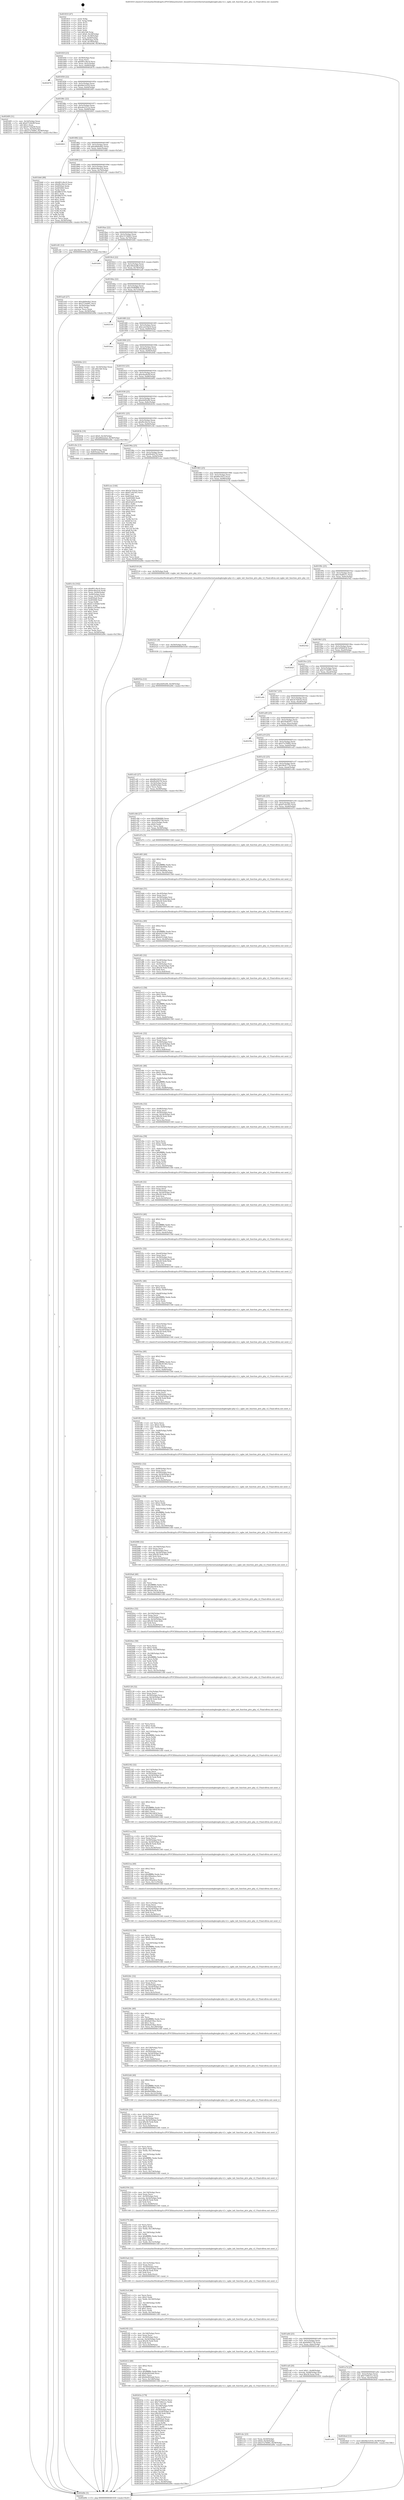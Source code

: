 digraph "0x401810" {
  label = "0x401810 (/mnt/c/Users/mathe/Desktop/tcc/POCII/binaries/extr_linuxdriversnetethernetamdxgbexgbe-phy-v2.c_xgbe_init_function_ptrs_phy_v2_Final-ollvm.out::main(0))"
  labelloc = "t"
  node[shape=record]

  Entry [label="",width=0.3,height=0.3,shape=circle,fillcolor=black,style=filled]
  "0x40183f" [label="{
     0x40183f [23]\l
     | [instrs]\l
     &nbsp;&nbsp;0x40183f \<+3\>: mov -0x58(%rbp),%eax\l
     &nbsp;&nbsp;0x401842 \<+2\>: mov %eax,%ecx\l
     &nbsp;&nbsp;0x401844 \<+6\>: sub $0x801c8ec9,%ecx\l
     &nbsp;&nbsp;0x40184a \<+3\>: mov %eax,-0x5c(%rbp)\l
     &nbsp;&nbsp;0x40184d \<+3\>: mov %ecx,-0x60(%rbp)\l
     &nbsp;&nbsp;0x401850 \<+6\>: je 000000000040267b \<main+0xe6b\>\l
  }"]
  "0x40267b" [label="{
     0x40267b\l
  }", style=dashed]
  "0x401856" [label="{
     0x401856 [22]\l
     | [instrs]\l
     &nbsp;&nbsp;0x401856 \<+5\>: jmp 000000000040185b \<main+0x4b\>\l
     &nbsp;&nbsp;0x40185b \<+3\>: mov -0x5c(%rbp),%eax\l
     &nbsp;&nbsp;0x40185e \<+5\>: sub $0x9de3c018,%eax\l
     &nbsp;&nbsp;0x401863 \<+3\>: mov %eax,-0x64(%rbp)\l
     &nbsp;&nbsp;0x401866 \<+6\>: je 00000000004024f9 \<main+0xce9\>\l
  }"]
  Exit [label="",width=0.3,height=0.3,shape=circle,fillcolor=black,style=filled,peripheries=2]
  "0x4024f9" [label="{
     0x4024f9 [31]\l
     | [instrs]\l
     &nbsp;&nbsp;0x4024f9 \<+3\>: mov -0x54(%rbp),%eax\l
     &nbsp;&nbsp;0x4024fc \<+5\>: add $0x47144e9f,%eax\l
     &nbsp;&nbsp;0x402501 \<+3\>: add $0x1,%eax\l
     &nbsp;&nbsp;0x402504 \<+5\>: sub $0x47144e9f,%eax\l
     &nbsp;&nbsp;0x402509 \<+3\>: mov %eax,-0x54(%rbp)\l
     &nbsp;&nbsp;0x40250c \<+7\>: movl $0x57a70085,-0x58(%rbp)\l
     &nbsp;&nbsp;0x402513 \<+5\>: jmp 0000000000402d9e \<main+0x158e\>\l
  }"]
  "0x40186c" [label="{
     0x40186c [22]\l
     | [instrs]\l
     &nbsp;&nbsp;0x40186c \<+5\>: jmp 0000000000401871 \<main+0x61\>\l
     &nbsp;&nbsp;0x401871 \<+3\>: mov -0x5c(%rbp),%eax\l
     &nbsp;&nbsp;0x401874 \<+5\>: sub $0xa4e2311a,%eax\l
     &nbsp;&nbsp;0x401879 \<+3\>: mov %eax,-0x68(%rbp)\l
     &nbsp;&nbsp;0x40187c \<+6\>: je 0000000000402663 \<main+0xe53\>\l
  }"]
  "0x40252a" [label="{
     0x40252a [12]\l
     | [instrs]\l
     &nbsp;&nbsp;0x40252a \<+7\>: movl $0xefe85e06,-0x58(%rbp)\l
     &nbsp;&nbsp;0x402531 \<+5\>: jmp 0000000000402d9e \<main+0x158e\>\l
  }"]
  "0x402663" [label="{
     0x402663\l
  }", style=dashed]
  "0x401882" [label="{
     0x401882 [22]\l
     | [instrs]\l
     &nbsp;&nbsp;0x401882 \<+5\>: jmp 0000000000401887 \<main+0x77\>\l
     &nbsp;&nbsp;0x401887 \<+3\>: mov -0x5c(%rbp),%eax\l
     &nbsp;&nbsp;0x40188a \<+5\>: sub $0xa849e0b2,%eax\l
     &nbsp;&nbsp;0x40188f \<+3\>: mov %eax,-0x6c(%rbp)\l
     &nbsp;&nbsp;0x401892 \<+6\>: je 0000000000401bb6 \<main+0x3a6\>\l
  }"]
  "0x402521" [label="{
     0x402521 [9]\l
     | [instrs]\l
     &nbsp;&nbsp;0x402521 \<+4\>: mov -0x50(%rbp),%rdi\l
     &nbsp;&nbsp;0x402525 \<+5\>: call 0000000000401030 \<free@plt\>\l
     | [calls]\l
     &nbsp;&nbsp;0x401030 \{1\} (unknown)\l
  }"]
  "0x401bb6" [label="{
     0x401bb6 [88]\l
     | [instrs]\l
     &nbsp;&nbsp;0x401bb6 \<+5\>: mov $0x801c8ec9,%eax\l
     &nbsp;&nbsp;0x401bbb \<+5\>: mov $0xf9c20e14,%ecx\l
     &nbsp;&nbsp;0x401bc0 \<+7\>: mov 0x4050a4,%edx\l
     &nbsp;&nbsp;0x401bc7 \<+7\>: mov 0x405060,%esi\l
     &nbsp;&nbsp;0x401bce \<+2\>: mov %edx,%edi\l
     &nbsp;&nbsp;0x401bd0 \<+6\>: sub $0xf861b701,%edi\l
     &nbsp;&nbsp;0x401bd6 \<+3\>: sub $0x1,%edi\l
     &nbsp;&nbsp;0x401bd9 \<+6\>: add $0xf861b701,%edi\l
     &nbsp;&nbsp;0x401bdf \<+3\>: imul %edi,%edx\l
     &nbsp;&nbsp;0x401be2 \<+3\>: and $0x1,%edx\l
     &nbsp;&nbsp;0x401be5 \<+3\>: cmp $0x0,%edx\l
     &nbsp;&nbsp;0x401be8 \<+4\>: sete %r8b\l
     &nbsp;&nbsp;0x401bec \<+3\>: cmp $0xa,%esi\l
     &nbsp;&nbsp;0x401bef \<+4\>: setl %r9b\l
     &nbsp;&nbsp;0x401bf3 \<+3\>: mov %r8b,%r10b\l
     &nbsp;&nbsp;0x401bf6 \<+3\>: and %r9b,%r10b\l
     &nbsp;&nbsp;0x401bf9 \<+3\>: xor %r9b,%r8b\l
     &nbsp;&nbsp;0x401bfc \<+3\>: or %r8b,%r10b\l
     &nbsp;&nbsp;0x401bff \<+4\>: test $0x1,%r10b\l
     &nbsp;&nbsp;0x401c03 \<+3\>: cmovne %ecx,%eax\l
     &nbsp;&nbsp;0x401c06 \<+3\>: mov %eax,-0x58(%rbp)\l
     &nbsp;&nbsp;0x401c09 \<+5\>: jmp 0000000000402d9e \<main+0x158e\>\l
  }"]
  "0x401898" [label="{
     0x401898 [22]\l
     | [instrs]\l
     &nbsp;&nbsp;0x401898 \<+5\>: jmp 000000000040189d \<main+0x8d\>\l
     &nbsp;&nbsp;0x40189d \<+3\>: mov -0x5c(%rbp),%eax\l
     &nbsp;&nbsp;0x4018a0 \<+5\>: sub $0xbc4ba2c6,%eax\l
     &nbsp;&nbsp;0x4018a5 \<+3\>: mov %eax,-0x70(%rbp)\l
     &nbsp;&nbsp;0x4018a8 \<+6\>: je 0000000000401c81 \<main+0x471\>\l
  }"]
  "0x401a96" [label="{
     0x401a96\l
  }", style=dashed]
  "0x401c81" [label="{
     0x401c81 [12]\l
     | [instrs]\l
     &nbsp;&nbsp;0x401c81 \<+7\>: movl $0x58c8777b,-0x58(%rbp)\l
     &nbsp;&nbsp;0x401c88 \<+5\>: jmp 0000000000402d9e \<main+0x158e\>\l
  }"]
  "0x4018ae" [label="{
     0x4018ae [22]\l
     | [instrs]\l
     &nbsp;&nbsp;0x4018ae \<+5\>: jmp 00000000004018b3 \<main+0xa3\>\l
     &nbsp;&nbsp;0x4018b3 \<+3\>: mov -0x5c(%rbp),%eax\l
     &nbsp;&nbsp;0x4018b6 \<+5\>: sub $0xc5154643,%eax\l
     &nbsp;&nbsp;0x4018bb \<+3\>: mov %eax,-0x74(%rbp)\l
     &nbsp;&nbsp;0x4018be \<+6\>: je 0000000000401b0e \<main+0x2fe\>\l
  }"]
  "0x4024ed" [label="{
     0x4024ed [12]\l
     | [instrs]\l
     &nbsp;&nbsp;0x4024ed \<+7\>: movl $0x9de3c018,-0x58(%rbp)\l
     &nbsp;&nbsp;0x4024f4 \<+5\>: jmp 0000000000402d9e \<main+0x158e\>\l
  }"]
  "0x401b0e" [label="{
     0x401b0e\l
  }", style=dashed]
  "0x4018c4" [label="{
     0x4018c4 [22]\l
     | [instrs]\l
     &nbsp;&nbsp;0x4018c4 \<+5\>: jmp 00000000004018c9 \<main+0xb9\>\l
     &nbsp;&nbsp;0x4018c9 \<+3\>: mov -0x5c(%rbp),%eax\l
     &nbsp;&nbsp;0x4018cc \<+5\>: sub $0xc60edc86,%eax\l
     &nbsp;&nbsp;0x4018d1 \<+3\>: mov %eax,-0x78(%rbp)\l
     &nbsp;&nbsp;0x4018d4 \<+6\>: je 0000000000401aa0 \<main+0x290\>\l
  }"]
  "0x40243a" [label="{
     0x40243a [179]\l
     | [instrs]\l
     &nbsp;&nbsp;0x40243a \<+5\>: mov $0x3e7f2b1b,%ecx\l
     &nbsp;&nbsp;0x40243f \<+5\>: mov $0x7166e1cc,%edx\l
     &nbsp;&nbsp;0x402444 \<+3\>: mov $0x1,%r10b\l
     &nbsp;&nbsp;0x402447 \<+7\>: mov -0x148(%rbp),%r8d\l
     &nbsp;&nbsp;0x40244e \<+4\>: imul %eax,%r8d\l
     &nbsp;&nbsp;0x402452 \<+4\>: mov -0x50(%rbp),%rsi\l
     &nbsp;&nbsp;0x402456 \<+4\>: movslq -0x54(%rbp),%rdi\l
     &nbsp;&nbsp;0x40245a \<+4\>: imul $0x58,%rdi,%rdi\l
     &nbsp;&nbsp;0x40245e \<+3\>: add %rdi,%rsi\l
     &nbsp;&nbsp;0x402461 \<+4\>: mov %r8d,0x54(%rsi)\l
     &nbsp;&nbsp;0x402465 \<+7\>: mov 0x4050a4,%eax\l
     &nbsp;&nbsp;0x40246c \<+8\>: mov 0x405060,%r8d\l
     &nbsp;&nbsp;0x402474 \<+3\>: mov %eax,%r9d\l
     &nbsp;&nbsp;0x402477 \<+7\>: add $0xb9972339,%r9d\l
     &nbsp;&nbsp;0x40247e \<+4\>: sub $0x1,%r9d\l
     &nbsp;&nbsp;0x402482 \<+7\>: sub $0xb9972339,%r9d\l
     &nbsp;&nbsp;0x402489 \<+4\>: imul %r9d,%eax\l
     &nbsp;&nbsp;0x40248d \<+3\>: and $0x1,%eax\l
     &nbsp;&nbsp;0x402490 \<+3\>: cmp $0x0,%eax\l
     &nbsp;&nbsp;0x402493 \<+4\>: sete %r11b\l
     &nbsp;&nbsp;0x402497 \<+4\>: cmp $0xa,%r8d\l
     &nbsp;&nbsp;0x40249b \<+3\>: setl %bl\l
     &nbsp;&nbsp;0x40249e \<+3\>: mov %r11b,%r14b\l
     &nbsp;&nbsp;0x4024a1 \<+4\>: xor $0xff,%r14b\l
     &nbsp;&nbsp;0x4024a5 \<+3\>: mov %bl,%r15b\l
     &nbsp;&nbsp;0x4024a8 \<+4\>: xor $0xff,%r15b\l
     &nbsp;&nbsp;0x4024ac \<+4\>: xor $0x1,%r10b\l
     &nbsp;&nbsp;0x4024b0 \<+3\>: mov %r14b,%r12b\l
     &nbsp;&nbsp;0x4024b3 \<+4\>: and $0xff,%r12b\l
     &nbsp;&nbsp;0x4024b7 \<+3\>: and %r10b,%r11b\l
     &nbsp;&nbsp;0x4024ba \<+3\>: mov %r15b,%r13b\l
     &nbsp;&nbsp;0x4024bd \<+4\>: and $0xff,%r13b\l
     &nbsp;&nbsp;0x4024c1 \<+3\>: and %r10b,%bl\l
     &nbsp;&nbsp;0x4024c4 \<+3\>: or %r11b,%r12b\l
     &nbsp;&nbsp;0x4024c7 \<+3\>: or %bl,%r13b\l
     &nbsp;&nbsp;0x4024ca \<+3\>: xor %r13b,%r12b\l
     &nbsp;&nbsp;0x4024cd \<+3\>: or %r15b,%r14b\l
     &nbsp;&nbsp;0x4024d0 \<+4\>: xor $0xff,%r14b\l
     &nbsp;&nbsp;0x4024d4 \<+4\>: or $0x1,%r10b\l
     &nbsp;&nbsp;0x4024d8 \<+3\>: and %r10b,%r14b\l
     &nbsp;&nbsp;0x4024db \<+3\>: or %r14b,%r12b\l
     &nbsp;&nbsp;0x4024de \<+4\>: test $0x1,%r12b\l
     &nbsp;&nbsp;0x4024e2 \<+3\>: cmovne %edx,%ecx\l
     &nbsp;&nbsp;0x4024e5 \<+3\>: mov %ecx,-0x58(%rbp)\l
     &nbsp;&nbsp;0x4024e8 \<+5\>: jmp 0000000000402d9e \<main+0x158e\>\l
  }"]
  "0x401aa0" [label="{
     0x401aa0 [27]\l
     | [instrs]\l
     &nbsp;&nbsp;0x401aa0 \<+5\>: mov $0xa849e0b2,%eax\l
     &nbsp;&nbsp;0x401aa5 \<+5\>: mov $0x3716d9f1,%ecx\l
     &nbsp;&nbsp;0x401aaa \<+3\>: mov -0x30(%rbp),%edx\l
     &nbsp;&nbsp;0x401aad \<+3\>: cmp $0x2,%edx\l
     &nbsp;&nbsp;0x401ab0 \<+3\>: cmovne %ecx,%eax\l
     &nbsp;&nbsp;0x401ab3 \<+3\>: mov %eax,-0x58(%rbp)\l
     &nbsp;&nbsp;0x401ab6 \<+5\>: jmp 0000000000402d9e \<main+0x158e\>\l
  }"]
  "0x4018da" [label="{
     0x4018da [22]\l
     | [instrs]\l
     &nbsp;&nbsp;0x4018da \<+5\>: jmp 00000000004018df \<main+0xcf\>\l
     &nbsp;&nbsp;0x4018df \<+3\>: mov -0x5c(%rbp),%eax\l
     &nbsp;&nbsp;0x4018e2 \<+5\>: sub $0xc9586880,%eax\l
     &nbsp;&nbsp;0x4018e7 \<+3\>: mov %eax,-0x7c(%rbp)\l
     &nbsp;&nbsp;0x4018ea \<+6\>: je 0000000000402536 \<main+0xd26\>\l
  }"]
  "0x402d9e" [label="{
     0x402d9e [5]\l
     | [instrs]\l
     &nbsp;&nbsp;0x402d9e \<+5\>: jmp 000000000040183f \<main+0x2f\>\l
  }"]
  "0x401810" [label="{
     0x401810 [47]\l
     | [instrs]\l
     &nbsp;&nbsp;0x401810 \<+1\>: push %rbp\l
     &nbsp;&nbsp;0x401811 \<+3\>: mov %rsp,%rbp\l
     &nbsp;&nbsp;0x401814 \<+2\>: push %r15\l
     &nbsp;&nbsp;0x401816 \<+2\>: push %r14\l
     &nbsp;&nbsp;0x401818 \<+2\>: push %r13\l
     &nbsp;&nbsp;0x40181a \<+2\>: push %r12\l
     &nbsp;&nbsp;0x40181c \<+1\>: push %rbx\l
     &nbsp;&nbsp;0x40181d \<+7\>: sub $0x1b8,%rsp\l
     &nbsp;&nbsp;0x401824 \<+7\>: movl $0x0,-0x34(%rbp)\l
     &nbsp;&nbsp;0x40182b \<+3\>: mov %edi,-0x38(%rbp)\l
     &nbsp;&nbsp;0x40182e \<+4\>: mov %rsi,-0x40(%rbp)\l
     &nbsp;&nbsp;0x401832 \<+3\>: mov -0x38(%rbp),%edi\l
     &nbsp;&nbsp;0x401835 \<+3\>: mov %edi,-0x30(%rbp)\l
     &nbsp;&nbsp;0x401838 \<+7\>: movl $0xc60edc86,-0x58(%rbp)\l
  }"]
  "0x402412" [label="{
     0x402412 [40]\l
     | [instrs]\l
     &nbsp;&nbsp;0x402412 \<+5\>: mov $0x2,%ecx\l
     &nbsp;&nbsp;0x402417 \<+1\>: cltd\l
     &nbsp;&nbsp;0x402418 \<+2\>: idiv %ecx\l
     &nbsp;&nbsp;0x40241a \<+6\>: imul $0xfffffffe,%edx,%ecx\l
     &nbsp;&nbsp;0x402420 \<+6\>: sub $0x8a943edd,%ecx\l
     &nbsp;&nbsp;0x402426 \<+3\>: add $0x1,%ecx\l
     &nbsp;&nbsp;0x402429 \<+6\>: add $0x8a943edd,%ecx\l
     &nbsp;&nbsp;0x40242f \<+6\>: mov %ecx,-0x148(%rbp)\l
     &nbsp;&nbsp;0x402435 \<+5\>: call 0000000000401160 \<next_i\>\l
     | [calls]\l
     &nbsp;&nbsp;0x401160 \{1\} (/mnt/c/Users/mathe/Desktop/tcc/POCII/binaries/extr_linuxdriversnetethernetamdxgbexgbe-phy-v2.c_xgbe_init_function_ptrs_phy_v2_Final-ollvm.out::next_i)\l
  }"]
  "0x402536" [label="{
     0x402536\l
  }", style=dashed]
  "0x4018f0" [label="{
     0x4018f0 [22]\l
     | [instrs]\l
     &nbsp;&nbsp;0x4018f0 \<+5\>: jmp 00000000004018f5 \<main+0xe5\>\l
     &nbsp;&nbsp;0x4018f5 \<+3\>: mov -0x5c(%rbp),%eax\l
     &nbsp;&nbsp;0x4018f8 \<+5\>: sub $0xca225bc9,%eax\l
     &nbsp;&nbsp;0x4018fd \<+3\>: mov %eax,-0x80(%rbp)\l
     &nbsp;&nbsp;0x401900 \<+6\>: je 0000000000401baa \<main+0x39a\>\l
  }"]
  "0x4023f2" [label="{
     0x4023f2 [32]\l
     | [instrs]\l
     &nbsp;&nbsp;0x4023f2 \<+6\>: mov -0x144(%rbp),%ecx\l
     &nbsp;&nbsp;0x4023f8 \<+3\>: imul %eax,%ecx\l
     &nbsp;&nbsp;0x4023fb \<+4\>: mov -0x50(%rbp),%rsi\l
     &nbsp;&nbsp;0x4023ff \<+4\>: movslq -0x54(%rbp),%rdi\l
     &nbsp;&nbsp;0x402403 \<+4\>: imul $0x58,%rdi,%rdi\l
     &nbsp;&nbsp;0x402407 \<+3\>: add %rdi,%rsi\l
     &nbsp;&nbsp;0x40240a \<+3\>: mov %ecx,0x50(%rsi)\l
     &nbsp;&nbsp;0x40240d \<+5\>: call 0000000000401160 \<next_i\>\l
     | [calls]\l
     &nbsp;&nbsp;0x401160 \{1\} (/mnt/c/Users/mathe/Desktop/tcc/POCII/binaries/extr_linuxdriversnetethernetamdxgbexgbe-phy-v2.c_xgbe_init_function_ptrs_phy_v2_Final-ollvm.out::next_i)\l
  }"]
  "0x401baa" [label="{
     0x401baa\l
  }", style=dashed]
  "0x401906" [label="{
     0x401906 [25]\l
     | [instrs]\l
     &nbsp;&nbsp;0x401906 \<+5\>: jmp 000000000040190b \<main+0xfb\>\l
     &nbsp;&nbsp;0x40190b \<+3\>: mov -0x5c(%rbp),%eax\l
     &nbsp;&nbsp;0x40190e \<+5\>: sub $0xd84da4ad,%eax\l
     &nbsp;&nbsp;0x401913 \<+6\>: mov %eax,-0x84(%rbp)\l
     &nbsp;&nbsp;0x401919 \<+6\>: je 000000000040264e \<main+0xe3e\>\l
  }"]
  "0x4023c4" [label="{
     0x4023c4 [46]\l
     | [instrs]\l
     &nbsp;&nbsp;0x4023c4 \<+2\>: xor %ecx,%ecx\l
     &nbsp;&nbsp;0x4023c6 \<+5\>: mov $0x2,%edx\l
     &nbsp;&nbsp;0x4023cb \<+6\>: mov %edx,-0x140(%rbp)\l
     &nbsp;&nbsp;0x4023d1 \<+1\>: cltd\l
     &nbsp;&nbsp;0x4023d2 \<+7\>: mov -0x140(%rbp),%r8d\l
     &nbsp;&nbsp;0x4023d9 \<+3\>: idiv %r8d\l
     &nbsp;&nbsp;0x4023dc \<+6\>: imul $0xfffffffe,%edx,%edx\l
     &nbsp;&nbsp;0x4023e2 \<+3\>: sub $0x1,%ecx\l
     &nbsp;&nbsp;0x4023e5 \<+2\>: sub %ecx,%edx\l
     &nbsp;&nbsp;0x4023e7 \<+6\>: mov %edx,-0x144(%rbp)\l
     &nbsp;&nbsp;0x4023ed \<+5\>: call 0000000000401160 \<next_i\>\l
     | [calls]\l
     &nbsp;&nbsp;0x401160 \{1\} (/mnt/c/Users/mathe/Desktop/tcc/POCII/binaries/extr_linuxdriversnetethernetamdxgbexgbe-phy-v2.c_xgbe_init_function_ptrs_phy_v2_Final-ollvm.out::next_i)\l
  }"]
  "0x40264e" [label="{
     0x40264e [21]\l
     | [instrs]\l
     &nbsp;&nbsp;0x40264e \<+3\>: mov -0x34(%rbp),%eax\l
     &nbsp;&nbsp;0x402651 \<+7\>: add $0x1b8,%rsp\l
     &nbsp;&nbsp;0x402658 \<+1\>: pop %rbx\l
     &nbsp;&nbsp;0x402659 \<+2\>: pop %r12\l
     &nbsp;&nbsp;0x40265b \<+2\>: pop %r13\l
     &nbsp;&nbsp;0x40265d \<+2\>: pop %r14\l
     &nbsp;&nbsp;0x40265f \<+2\>: pop %r15\l
     &nbsp;&nbsp;0x402661 \<+1\>: pop %rbp\l
     &nbsp;&nbsp;0x402662 \<+1\>: ret\l
  }"]
  "0x40191f" [label="{
     0x40191f [25]\l
     | [instrs]\l
     &nbsp;&nbsp;0x40191f \<+5\>: jmp 0000000000401924 \<main+0x114\>\l
     &nbsp;&nbsp;0x401924 \<+3\>: mov -0x5c(%rbp),%eax\l
     &nbsp;&nbsp;0x401927 \<+5\>: sub $0xe4ae8c0f,%eax\l
     &nbsp;&nbsp;0x40192c \<+6\>: mov %eax,-0x88(%rbp)\l
     &nbsp;&nbsp;0x401932 \<+6\>: je 0000000000402d92 \<main+0x1582\>\l
  }"]
  "0x4023a4" [label="{
     0x4023a4 [32]\l
     | [instrs]\l
     &nbsp;&nbsp;0x4023a4 \<+6\>: mov -0x13c(%rbp),%ecx\l
     &nbsp;&nbsp;0x4023aa \<+3\>: imul %eax,%ecx\l
     &nbsp;&nbsp;0x4023ad \<+4\>: mov -0x50(%rbp),%rsi\l
     &nbsp;&nbsp;0x4023b1 \<+4\>: movslq -0x54(%rbp),%rdi\l
     &nbsp;&nbsp;0x4023b5 \<+4\>: imul $0x58,%rdi,%rdi\l
     &nbsp;&nbsp;0x4023b9 \<+3\>: add %rdi,%rsi\l
     &nbsp;&nbsp;0x4023bc \<+3\>: mov %ecx,0x4c(%rsi)\l
     &nbsp;&nbsp;0x4023bf \<+5\>: call 0000000000401160 \<next_i\>\l
     | [calls]\l
     &nbsp;&nbsp;0x401160 \{1\} (/mnt/c/Users/mathe/Desktop/tcc/POCII/binaries/extr_linuxdriversnetethernetamdxgbexgbe-phy-v2.c_xgbe_init_function_ptrs_phy_v2_Final-ollvm.out::next_i)\l
  }"]
  "0x402d92" [label="{
     0x402d92\l
  }", style=dashed]
  "0x401938" [label="{
     0x401938 [25]\l
     | [instrs]\l
     &nbsp;&nbsp;0x401938 \<+5\>: jmp 000000000040193d \<main+0x12d\>\l
     &nbsp;&nbsp;0x40193d \<+3\>: mov -0x5c(%rbp),%eax\l
     &nbsp;&nbsp;0x401940 \<+5\>: sub $0xefe85e06,%eax\l
     &nbsp;&nbsp;0x401945 \<+6\>: mov %eax,-0x8c(%rbp)\l
     &nbsp;&nbsp;0x40194b \<+6\>: je 000000000040263b \<main+0xe2b\>\l
  }"]
  "0x402376" [label="{
     0x402376 [46]\l
     | [instrs]\l
     &nbsp;&nbsp;0x402376 \<+2\>: xor %ecx,%ecx\l
     &nbsp;&nbsp;0x402378 \<+5\>: mov $0x2,%edx\l
     &nbsp;&nbsp;0x40237d \<+6\>: mov %edx,-0x138(%rbp)\l
     &nbsp;&nbsp;0x402383 \<+1\>: cltd\l
     &nbsp;&nbsp;0x402384 \<+7\>: mov -0x138(%rbp),%r8d\l
     &nbsp;&nbsp;0x40238b \<+3\>: idiv %r8d\l
     &nbsp;&nbsp;0x40238e \<+6\>: imul $0xfffffffe,%edx,%edx\l
     &nbsp;&nbsp;0x402394 \<+3\>: sub $0x1,%ecx\l
     &nbsp;&nbsp;0x402397 \<+2\>: sub %ecx,%edx\l
     &nbsp;&nbsp;0x402399 \<+6\>: mov %edx,-0x13c(%rbp)\l
     &nbsp;&nbsp;0x40239f \<+5\>: call 0000000000401160 \<next_i\>\l
     | [calls]\l
     &nbsp;&nbsp;0x401160 \{1\} (/mnt/c/Users/mathe/Desktop/tcc/POCII/binaries/extr_linuxdriversnetethernetamdxgbexgbe-phy-v2.c_xgbe_init_function_ptrs_phy_v2_Final-ollvm.out::next_i)\l
  }"]
  "0x40263b" [label="{
     0x40263b [19]\l
     | [instrs]\l
     &nbsp;&nbsp;0x40263b \<+7\>: movl $0x0,-0x34(%rbp)\l
     &nbsp;&nbsp;0x402642 \<+7\>: movl $0xd84da4ad,-0x58(%rbp)\l
     &nbsp;&nbsp;0x402649 \<+5\>: jmp 0000000000402d9e \<main+0x158e\>\l
  }"]
  "0x401951" [label="{
     0x401951 [25]\l
     | [instrs]\l
     &nbsp;&nbsp;0x401951 \<+5\>: jmp 0000000000401956 \<main+0x146\>\l
     &nbsp;&nbsp;0x401956 \<+3\>: mov -0x5c(%rbp),%eax\l
     &nbsp;&nbsp;0x401959 \<+5\>: sub $0xf9c20e14,%eax\l
     &nbsp;&nbsp;0x40195e \<+6\>: mov %eax,-0x90(%rbp)\l
     &nbsp;&nbsp;0x401964 \<+6\>: je 0000000000401c0e \<main+0x3fe\>\l
  }"]
  "0x402356" [label="{
     0x402356 [32]\l
     | [instrs]\l
     &nbsp;&nbsp;0x402356 \<+6\>: mov -0x134(%rbp),%ecx\l
     &nbsp;&nbsp;0x40235c \<+3\>: imul %eax,%ecx\l
     &nbsp;&nbsp;0x40235f \<+4\>: mov -0x50(%rbp),%rsi\l
     &nbsp;&nbsp;0x402363 \<+4\>: movslq -0x54(%rbp),%rdi\l
     &nbsp;&nbsp;0x402367 \<+4\>: imul $0x58,%rdi,%rdi\l
     &nbsp;&nbsp;0x40236b \<+3\>: add %rdi,%rsi\l
     &nbsp;&nbsp;0x40236e \<+3\>: mov %ecx,0x48(%rsi)\l
     &nbsp;&nbsp;0x402371 \<+5\>: call 0000000000401160 \<next_i\>\l
     | [calls]\l
     &nbsp;&nbsp;0x401160 \{1\} (/mnt/c/Users/mathe/Desktop/tcc/POCII/binaries/extr_linuxdriversnetethernetamdxgbexgbe-phy-v2.c_xgbe_init_function_ptrs_phy_v2_Final-ollvm.out::next_i)\l
  }"]
  "0x401c0e" [label="{
     0x401c0e [13]\l
     | [instrs]\l
     &nbsp;&nbsp;0x401c0e \<+4\>: mov -0x40(%rbp),%rax\l
     &nbsp;&nbsp;0x401c12 \<+4\>: mov 0x8(%rax),%rdi\l
     &nbsp;&nbsp;0x401c16 \<+5\>: call 0000000000401060 \<atoi@plt\>\l
     | [calls]\l
     &nbsp;&nbsp;0x401060 \{1\} (unknown)\l
  }"]
  "0x40196a" [label="{
     0x40196a [25]\l
     | [instrs]\l
     &nbsp;&nbsp;0x40196a \<+5\>: jmp 000000000040196f \<main+0x15f\>\l
     &nbsp;&nbsp;0x40196f \<+3\>: mov -0x5c(%rbp),%eax\l
     &nbsp;&nbsp;0x401972 \<+5\>: sub $0xf9c60278,%eax\l
     &nbsp;&nbsp;0x401977 \<+6\>: mov %eax,-0x94(%rbp)\l
     &nbsp;&nbsp;0x40197d \<+6\>: je 0000000000401cee \<main+0x4de\>\l
  }"]
  "0x401c1b" [label="{
     0x401c1b [102]\l
     | [instrs]\l
     &nbsp;&nbsp;0x401c1b \<+5\>: mov $0x801c8ec9,%ecx\l
     &nbsp;&nbsp;0x401c20 \<+5\>: mov $0xbc4ba2c6,%edx\l
     &nbsp;&nbsp;0x401c25 \<+3\>: mov %eax,-0x44(%rbp)\l
     &nbsp;&nbsp;0x401c28 \<+3\>: mov -0x44(%rbp),%eax\l
     &nbsp;&nbsp;0x401c2b \<+3\>: mov %eax,-0x2c(%rbp)\l
     &nbsp;&nbsp;0x401c2e \<+7\>: mov 0x4050a4,%eax\l
     &nbsp;&nbsp;0x401c35 \<+7\>: mov 0x405060,%esi\l
     &nbsp;&nbsp;0x401c3c \<+3\>: mov %eax,%r8d\l
     &nbsp;&nbsp;0x401c3f \<+7\>: add $0x611e93b8,%r8d\l
     &nbsp;&nbsp;0x401c46 \<+4\>: sub $0x1,%r8d\l
     &nbsp;&nbsp;0x401c4a \<+7\>: sub $0x611e93b8,%r8d\l
     &nbsp;&nbsp;0x401c51 \<+4\>: imul %r8d,%eax\l
     &nbsp;&nbsp;0x401c55 \<+3\>: and $0x1,%eax\l
     &nbsp;&nbsp;0x401c58 \<+3\>: cmp $0x0,%eax\l
     &nbsp;&nbsp;0x401c5b \<+4\>: sete %r9b\l
     &nbsp;&nbsp;0x401c5f \<+3\>: cmp $0xa,%esi\l
     &nbsp;&nbsp;0x401c62 \<+4\>: setl %r10b\l
     &nbsp;&nbsp;0x401c66 \<+3\>: mov %r9b,%r11b\l
     &nbsp;&nbsp;0x401c69 \<+3\>: and %r10b,%r11b\l
     &nbsp;&nbsp;0x401c6c \<+3\>: xor %r10b,%r9b\l
     &nbsp;&nbsp;0x401c6f \<+3\>: or %r9b,%r11b\l
     &nbsp;&nbsp;0x401c72 \<+4\>: test $0x1,%r11b\l
     &nbsp;&nbsp;0x401c76 \<+3\>: cmovne %edx,%ecx\l
     &nbsp;&nbsp;0x401c79 \<+3\>: mov %ecx,-0x58(%rbp)\l
     &nbsp;&nbsp;0x401c7c \<+5\>: jmp 0000000000402d9e \<main+0x158e\>\l
  }"]
  "0x40231c" [label="{
     0x40231c [58]\l
     | [instrs]\l
     &nbsp;&nbsp;0x40231c \<+2\>: xor %ecx,%ecx\l
     &nbsp;&nbsp;0x40231e \<+5\>: mov $0x2,%edx\l
     &nbsp;&nbsp;0x402323 \<+6\>: mov %edx,-0x130(%rbp)\l
     &nbsp;&nbsp;0x402329 \<+1\>: cltd\l
     &nbsp;&nbsp;0x40232a \<+7\>: mov -0x130(%rbp),%r8d\l
     &nbsp;&nbsp;0x402331 \<+3\>: idiv %r8d\l
     &nbsp;&nbsp;0x402334 \<+6\>: imul $0xfffffffe,%edx,%edx\l
     &nbsp;&nbsp;0x40233a \<+3\>: mov %ecx,%r9d\l
     &nbsp;&nbsp;0x40233d \<+3\>: sub %edx,%r9d\l
     &nbsp;&nbsp;0x402340 \<+2\>: mov %ecx,%edx\l
     &nbsp;&nbsp;0x402342 \<+3\>: sub $0x1,%edx\l
     &nbsp;&nbsp;0x402345 \<+3\>: add %edx,%r9d\l
     &nbsp;&nbsp;0x402348 \<+3\>: sub %r9d,%ecx\l
     &nbsp;&nbsp;0x40234b \<+6\>: mov %ecx,-0x134(%rbp)\l
     &nbsp;&nbsp;0x402351 \<+5\>: call 0000000000401160 \<next_i\>\l
     | [calls]\l
     &nbsp;&nbsp;0x401160 \{1\} (/mnt/c/Users/mathe/Desktop/tcc/POCII/binaries/extr_linuxdriversnetethernetamdxgbexgbe-phy-v2.c_xgbe_init_function_ptrs_phy_v2_Final-ollvm.out::next_i)\l
  }"]
  "0x401cee" [label="{
     0x401cee [144]\l
     | [instrs]\l
     &nbsp;&nbsp;0x401cee \<+5\>: mov $0x3e7f2b1b,%eax\l
     &nbsp;&nbsp;0x401cf3 \<+5\>: mov $0x67c0e545,%ecx\l
     &nbsp;&nbsp;0x401cf8 \<+2\>: mov $0x1,%dl\l
     &nbsp;&nbsp;0x401cfa \<+7\>: mov 0x4050a4,%esi\l
     &nbsp;&nbsp;0x401d01 \<+7\>: mov 0x405060,%edi\l
     &nbsp;&nbsp;0x401d08 \<+3\>: mov %esi,%r8d\l
     &nbsp;&nbsp;0x401d0b \<+7\>: add $0x43a61e3f,%r8d\l
     &nbsp;&nbsp;0x401d12 \<+4\>: sub $0x1,%r8d\l
     &nbsp;&nbsp;0x401d16 \<+7\>: sub $0x43a61e3f,%r8d\l
     &nbsp;&nbsp;0x401d1d \<+4\>: imul %r8d,%esi\l
     &nbsp;&nbsp;0x401d21 \<+3\>: and $0x1,%esi\l
     &nbsp;&nbsp;0x401d24 \<+3\>: cmp $0x0,%esi\l
     &nbsp;&nbsp;0x401d27 \<+4\>: sete %r9b\l
     &nbsp;&nbsp;0x401d2b \<+3\>: cmp $0xa,%edi\l
     &nbsp;&nbsp;0x401d2e \<+4\>: setl %r10b\l
     &nbsp;&nbsp;0x401d32 \<+3\>: mov %r9b,%r11b\l
     &nbsp;&nbsp;0x401d35 \<+4\>: xor $0xff,%r11b\l
     &nbsp;&nbsp;0x401d39 \<+3\>: mov %r10b,%bl\l
     &nbsp;&nbsp;0x401d3c \<+3\>: xor $0xff,%bl\l
     &nbsp;&nbsp;0x401d3f \<+3\>: xor $0x1,%dl\l
     &nbsp;&nbsp;0x401d42 \<+3\>: mov %r11b,%r14b\l
     &nbsp;&nbsp;0x401d45 \<+4\>: and $0xff,%r14b\l
     &nbsp;&nbsp;0x401d49 \<+3\>: and %dl,%r9b\l
     &nbsp;&nbsp;0x401d4c \<+3\>: mov %bl,%r15b\l
     &nbsp;&nbsp;0x401d4f \<+4\>: and $0xff,%r15b\l
     &nbsp;&nbsp;0x401d53 \<+3\>: and %dl,%r10b\l
     &nbsp;&nbsp;0x401d56 \<+3\>: or %r9b,%r14b\l
     &nbsp;&nbsp;0x401d59 \<+3\>: or %r10b,%r15b\l
     &nbsp;&nbsp;0x401d5c \<+3\>: xor %r15b,%r14b\l
     &nbsp;&nbsp;0x401d5f \<+3\>: or %bl,%r11b\l
     &nbsp;&nbsp;0x401d62 \<+4\>: xor $0xff,%r11b\l
     &nbsp;&nbsp;0x401d66 \<+3\>: or $0x1,%dl\l
     &nbsp;&nbsp;0x401d69 \<+3\>: and %dl,%r11b\l
     &nbsp;&nbsp;0x401d6c \<+3\>: or %r11b,%r14b\l
     &nbsp;&nbsp;0x401d6f \<+4\>: test $0x1,%r14b\l
     &nbsp;&nbsp;0x401d73 \<+3\>: cmovne %ecx,%eax\l
     &nbsp;&nbsp;0x401d76 \<+3\>: mov %eax,-0x58(%rbp)\l
     &nbsp;&nbsp;0x401d79 \<+5\>: jmp 0000000000402d9e \<main+0x158e\>\l
  }"]
  "0x401983" [label="{
     0x401983 [25]\l
     | [instrs]\l
     &nbsp;&nbsp;0x401983 \<+5\>: jmp 0000000000401988 \<main+0x178\>\l
     &nbsp;&nbsp;0x401988 \<+3\>: mov -0x5c(%rbp),%eax\l
     &nbsp;&nbsp;0x40198b \<+5\>: sub $0x80e5453,%eax\l
     &nbsp;&nbsp;0x401990 \<+6\>: mov %eax,-0x98(%rbp)\l
     &nbsp;&nbsp;0x401996 \<+6\>: je 0000000000402518 \<main+0xd08\>\l
  }"]
  "0x4022fc" [label="{
     0x4022fc [32]\l
     | [instrs]\l
     &nbsp;&nbsp;0x4022fc \<+6\>: mov -0x12c(%rbp),%ecx\l
     &nbsp;&nbsp;0x402302 \<+3\>: imul %eax,%ecx\l
     &nbsp;&nbsp;0x402305 \<+4\>: mov -0x50(%rbp),%rsi\l
     &nbsp;&nbsp;0x402309 \<+4\>: movslq -0x54(%rbp),%rdi\l
     &nbsp;&nbsp;0x40230d \<+4\>: imul $0x58,%rdi,%rdi\l
     &nbsp;&nbsp;0x402311 \<+3\>: add %rdi,%rsi\l
     &nbsp;&nbsp;0x402314 \<+3\>: mov %ecx,0x44(%rsi)\l
     &nbsp;&nbsp;0x402317 \<+5\>: call 0000000000401160 \<next_i\>\l
     | [calls]\l
     &nbsp;&nbsp;0x401160 \{1\} (/mnt/c/Users/mathe/Desktop/tcc/POCII/binaries/extr_linuxdriversnetethernetamdxgbexgbe-phy-v2.c_xgbe_init_function_ptrs_phy_v2_Final-ollvm.out::next_i)\l
  }"]
  "0x402518" [label="{
     0x402518 [9]\l
     | [instrs]\l
     &nbsp;&nbsp;0x402518 \<+4\>: mov -0x50(%rbp),%rdi\l
     &nbsp;&nbsp;0x40251c \<+5\>: call 0000000000401400 \<xgbe_init_function_ptrs_phy_v2\>\l
     | [calls]\l
     &nbsp;&nbsp;0x401400 \{1\} (/mnt/c/Users/mathe/Desktop/tcc/POCII/binaries/extr_linuxdriversnetethernetamdxgbexgbe-phy-v2.c_xgbe_init_function_ptrs_phy_v2_Final-ollvm.out::xgbe_init_function_ptrs_phy_v2)\l
  }"]
  "0x40199c" [label="{
     0x40199c [25]\l
     | [instrs]\l
     &nbsp;&nbsp;0x40199c \<+5\>: jmp 00000000004019a1 \<main+0x191\>\l
     &nbsp;&nbsp;0x4019a1 \<+3\>: mov -0x5c(%rbp),%eax\l
     &nbsp;&nbsp;0x4019a4 \<+5\>: sub $0x19af8311,%eax\l
     &nbsp;&nbsp;0x4019a9 \<+6\>: mov %eax,-0x9c(%rbp)\l
     &nbsp;&nbsp;0x4019af \<+6\>: je 0000000000402542 \<main+0xd32\>\l
  }"]
  "0x4022d4" [label="{
     0x4022d4 [40]\l
     | [instrs]\l
     &nbsp;&nbsp;0x4022d4 \<+5\>: mov $0x2,%ecx\l
     &nbsp;&nbsp;0x4022d9 \<+1\>: cltd\l
     &nbsp;&nbsp;0x4022da \<+2\>: idiv %ecx\l
     &nbsp;&nbsp;0x4022dc \<+6\>: imul $0xfffffffe,%edx,%ecx\l
     &nbsp;&nbsp;0x4022e2 \<+6\>: sub $0xfb93f96a,%ecx\l
     &nbsp;&nbsp;0x4022e8 \<+3\>: add $0x1,%ecx\l
     &nbsp;&nbsp;0x4022eb \<+6\>: add $0xfb93f96a,%ecx\l
     &nbsp;&nbsp;0x4022f1 \<+6\>: mov %ecx,-0x12c(%rbp)\l
     &nbsp;&nbsp;0x4022f7 \<+5\>: call 0000000000401160 \<next_i\>\l
     | [calls]\l
     &nbsp;&nbsp;0x401160 \{1\} (/mnt/c/Users/mathe/Desktop/tcc/POCII/binaries/extr_linuxdriversnetethernetamdxgbexgbe-phy-v2.c_xgbe_init_function_ptrs_phy_v2_Final-ollvm.out::next_i)\l
  }"]
  "0x402542" [label="{
     0x402542\l
  }", style=dashed]
  "0x4019b5" [label="{
     0x4019b5 [25]\l
     | [instrs]\l
     &nbsp;&nbsp;0x4019b5 \<+5\>: jmp 00000000004019ba \<main+0x1aa\>\l
     &nbsp;&nbsp;0x4019ba \<+3\>: mov -0x5c(%rbp),%eax\l
     &nbsp;&nbsp;0x4019bd \<+5\>: sub $0x1d58d418,%eax\l
     &nbsp;&nbsp;0x4019c2 \<+6\>: mov %eax,-0xa0(%rbp)\l
     &nbsp;&nbsp;0x4019c8 \<+6\>: je 000000000040262f \<main+0xe1f\>\l
  }"]
  "0x4022b4" [label="{
     0x4022b4 [32]\l
     | [instrs]\l
     &nbsp;&nbsp;0x4022b4 \<+6\>: mov -0x128(%rbp),%ecx\l
     &nbsp;&nbsp;0x4022ba \<+3\>: imul %eax,%ecx\l
     &nbsp;&nbsp;0x4022bd \<+4\>: mov -0x50(%rbp),%rsi\l
     &nbsp;&nbsp;0x4022c1 \<+4\>: movslq -0x54(%rbp),%rdi\l
     &nbsp;&nbsp;0x4022c5 \<+4\>: imul $0x58,%rdi,%rdi\l
     &nbsp;&nbsp;0x4022c9 \<+3\>: add %rdi,%rsi\l
     &nbsp;&nbsp;0x4022cc \<+3\>: mov %ecx,0x40(%rsi)\l
     &nbsp;&nbsp;0x4022cf \<+5\>: call 0000000000401160 \<next_i\>\l
     | [calls]\l
     &nbsp;&nbsp;0x401160 \{1\} (/mnt/c/Users/mathe/Desktop/tcc/POCII/binaries/extr_linuxdriversnetethernetamdxgbexgbe-phy-v2.c_xgbe_init_function_ptrs_phy_v2_Final-ollvm.out::next_i)\l
  }"]
  "0x40262f" [label="{
     0x40262f\l
  }", style=dashed]
  "0x4019ce" [label="{
     0x4019ce [25]\l
     | [instrs]\l
     &nbsp;&nbsp;0x4019ce \<+5\>: jmp 00000000004019d3 \<main+0x1c3\>\l
     &nbsp;&nbsp;0x4019d3 \<+3\>: mov -0x5c(%rbp),%eax\l
     &nbsp;&nbsp;0x4019d6 \<+5\>: sub $0x3716d9f1,%eax\l
     &nbsp;&nbsp;0x4019db \<+6\>: mov %eax,-0xa4(%rbp)\l
     &nbsp;&nbsp;0x4019e1 \<+6\>: je 0000000000401abb \<main+0x2ab\>\l
  }"]
  "0x40228c" [label="{
     0x40228c [40]\l
     | [instrs]\l
     &nbsp;&nbsp;0x40228c \<+5\>: mov $0x2,%ecx\l
     &nbsp;&nbsp;0x402291 \<+1\>: cltd\l
     &nbsp;&nbsp;0x402292 \<+2\>: idiv %ecx\l
     &nbsp;&nbsp;0x402294 \<+6\>: imul $0xfffffffe,%edx,%ecx\l
     &nbsp;&nbsp;0x40229a \<+6\>: sub $0x8a41f4ac,%ecx\l
     &nbsp;&nbsp;0x4022a0 \<+3\>: add $0x1,%ecx\l
     &nbsp;&nbsp;0x4022a3 \<+6\>: add $0x8a41f4ac,%ecx\l
     &nbsp;&nbsp;0x4022a9 \<+6\>: mov %ecx,-0x128(%rbp)\l
     &nbsp;&nbsp;0x4022af \<+5\>: call 0000000000401160 \<next_i\>\l
     | [calls]\l
     &nbsp;&nbsp;0x401160 \{1\} (/mnt/c/Users/mathe/Desktop/tcc/POCII/binaries/extr_linuxdriversnetethernetamdxgbexgbe-phy-v2.c_xgbe_init_function_ptrs_phy_v2_Final-ollvm.out::next_i)\l
  }"]
  "0x401abb" [label="{
     0x401abb\l
  }", style=dashed]
  "0x4019e7" [label="{
     0x4019e7 [25]\l
     | [instrs]\l
     &nbsp;&nbsp;0x4019e7 \<+5\>: jmp 00000000004019ec \<main+0x1dc\>\l
     &nbsp;&nbsp;0x4019ec \<+3\>: mov -0x5c(%rbp),%eax\l
     &nbsp;&nbsp;0x4019ef \<+5\>: sub $0x3e7f2b1b,%eax\l
     &nbsp;&nbsp;0x4019f4 \<+6\>: mov %eax,-0xa8(%rbp)\l
     &nbsp;&nbsp;0x4019fa \<+6\>: je 0000000000402697 \<main+0xe87\>\l
  }"]
  "0x40226c" [label="{
     0x40226c [32]\l
     | [instrs]\l
     &nbsp;&nbsp;0x40226c \<+6\>: mov -0x124(%rbp),%ecx\l
     &nbsp;&nbsp;0x402272 \<+3\>: imul %eax,%ecx\l
     &nbsp;&nbsp;0x402275 \<+4\>: mov -0x50(%rbp),%rsi\l
     &nbsp;&nbsp;0x402279 \<+4\>: movslq -0x54(%rbp),%rdi\l
     &nbsp;&nbsp;0x40227d \<+4\>: imul $0x58,%rdi,%rdi\l
     &nbsp;&nbsp;0x402281 \<+3\>: add %rdi,%rsi\l
     &nbsp;&nbsp;0x402284 \<+3\>: mov %ecx,0x3c(%rsi)\l
     &nbsp;&nbsp;0x402287 \<+5\>: call 0000000000401160 \<next_i\>\l
     | [calls]\l
     &nbsp;&nbsp;0x401160 \{1\} (/mnt/c/Users/mathe/Desktop/tcc/POCII/binaries/extr_linuxdriversnetethernetamdxgbexgbe-phy-v2.c_xgbe_init_function_ptrs_phy_v2_Final-ollvm.out::next_i)\l
  }"]
  "0x402697" [label="{
     0x402697\l
  }", style=dashed]
  "0x401a00" [label="{
     0x401a00 [25]\l
     | [instrs]\l
     &nbsp;&nbsp;0x401a00 \<+5\>: jmp 0000000000401a05 \<main+0x1f5\>\l
     &nbsp;&nbsp;0x401a05 \<+3\>: mov -0x5c(%rbp),%eax\l
     &nbsp;&nbsp;0x401a08 \<+5\>: sub $0x50a82017,%eax\l
     &nbsp;&nbsp;0x401a0d \<+6\>: mov %eax,-0xac(%rbp)\l
     &nbsp;&nbsp;0x401a13 \<+6\>: je 000000000040259a \<main+0xd8a\>\l
  }"]
  "0x402232" [label="{
     0x402232 [58]\l
     | [instrs]\l
     &nbsp;&nbsp;0x402232 \<+2\>: xor %ecx,%ecx\l
     &nbsp;&nbsp;0x402234 \<+5\>: mov $0x2,%edx\l
     &nbsp;&nbsp;0x402239 \<+6\>: mov %edx,-0x120(%rbp)\l
     &nbsp;&nbsp;0x40223f \<+1\>: cltd\l
     &nbsp;&nbsp;0x402240 \<+7\>: mov -0x120(%rbp),%r8d\l
     &nbsp;&nbsp;0x402247 \<+3\>: idiv %r8d\l
     &nbsp;&nbsp;0x40224a \<+6\>: imul $0xfffffffe,%edx,%edx\l
     &nbsp;&nbsp;0x402250 \<+3\>: mov %ecx,%r9d\l
     &nbsp;&nbsp;0x402253 \<+3\>: sub %edx,%r9d\l
     &nbsp;&nbsp;0x402256 \<+2\>: mov %ecx,%edx\l
     &nbsp;&nbsp;0x402258 \<+3\>: sub $0x1,%edx\l
     &nbsp;&nbsp;0x40225b \<+3\>: add %edx,%r9d\l
     &nbsp;&nbsp;0x40225e \<+3\>: sub %r9d,%ecx\l
     &nbsp;&nbsp;0x402261 \<+6\>: mov %ecx,-0x124(%rbp)\l
     &nbsp;&nbsp;0x402267 \<+5\>: call 0000000000401160 \<next_i\>\l
     | [calls]\l
     &nbsp;&nbsp;0x401160 \{1\} (/mnt/c/Users/mathe/Desktop/tcc/POCII/binaries/extr_linuxdriversnetethernetamdxgbexgbe-phy-v2.c_xgbe_init_function_ptrs_phy_v2_Final-ollvm.out::next_i)\l
  }"]
  "0x40259a" [label="{
     0x40259a\l
  }", style=dashed]
  "0x401a19" [label="{
     0x401a19 [25]\l
     | [instrs]\l
     &nbsp;&nbsp;0x401a19 \<+5\>: jmp 0000000000401a1e \<main+0x20e\>\l
     &nbsp;&nbsp;0x401a1e \<+3\>: mov -0x5c(%rbp),%eax\l
     &nbsp;&nbsp;0x401a21 \<+5\>: sub $0x57a70085,%eax\l
     &nbsp;&nbsp;0x401a26 \<+6\>: mov %eax,-0xb0(%rbp)\l
     &nbsp;&nbsp;0x401a2c \<+6\>: je 0000000000401cd3 \<main+0x4c3\>\l
  }"]
  "0x402212" [label="{
     0x402212 [32]\l
     | [instrs]\l
     &nbsp;&nbsp;0x402212 \<+6\>: mov -0x11c(%rbp),%ecx\l
     &nbsp;&nbsp;0x402218 \<+3\>: imul %eax,%ecx\l
     &nbsp;&nbsp;0x40221b \<+4\>: mov -0x50(%rbp),%rsi\l
     &nbsp;&nbsp;0x40221f \<+4\>: movslq -0x54(%rbp),%rdi\l
     &nbsp;&nbsp;0x402223 \<+4\>: imul $0x58,%rdi,%rdi\l
     &nbsp;&nbsp;0x402227 \<+3\>: add %rdi,%rsi\l
     &nbsp;&nbsp;0x40222a \<+3\>: mov %ecx,0x38(%rsi)\l
     &nbsp;&nbsp;0x40222d \<+5\>: call 0000000000401160 \<next_i\>\l
     | [calls]\l
     &nbsp;&nbsp;0x401160 \{1\} (/mnt/c/Users/mathe/Desktop/tcc/POCII/binaries/extr_linuxdriversnetethernetamdxgbexgbe-phy-v2.c_xgbe_init_function_ptrs_phy_v2_Final-ollvm.out::next_i)\l
  }"]
  "0x401cd3" [label="{
     0x401cd3 [27]\l
     | [instrs]\l
     &nbsp;&nbsp;0x401cd3 \<+5\>: mov $0x80e5453,%eax\l
     &nbsp;&nbsp;0x401cd8 \<+5\>: mov $0xf9c60278,%ecx\l
     &nbsp;&nbsp;0x401cdd \<+3\>: mov -0x54(%rbp),%edx\l
     &nbsp;&nbsp;0x401ce0 \<+3\>: cmp -0x48(%rbp),%edx\l
     &nbsp;&nbsp;0x401ce3 \<+3\>: cmovl %ecx,%eax\l
     &nbsp;&nbsp;0x401ce6 \<+3\>: mov %eax,-0x58(%rbp)\l
     &nbsp;&nbsp;0x401ce9 \<+5\>: jmp 0000000000402d9e \<main+0x158e\>\l
  }"]
  "0x401a32" [label="{
     0x401a32 [25]\l
     | [instrs]\l
     &nbsp;&nbsp;0x401a32 \<+5\>: jmp 0000000000401a37 \<main+0x227\>\l
     &nbsp;&nbsp;0x401a37 \<+3\>: mov -0x5c(%rbp),%eax\l
     &nbsp;&nbsp;0x401a3a \<+5\>: sub $0x58c8777b,%eax\l
     &nbsp;&nbsp;0x401a3f \<+6\>: mov %eax,-0xb4(%rbp)\l
     &nbsp;&nbsp;0x401a45 \<+6\>: je 0000000000401c8d \<main+0x47d\>\l
  }"]
  "0x4021ea" [label="{
     0x4021ea [40]\l
     | [instrs]\l
     &nbsp;&nbsp;0x4021ea \<+5\>: mov $0x2,%ecx\l
     &nbsp;&nbsp;0x4021ef \<+1\>: cltd\l
     &nbsp;&nbsp;0x4021f0 \<+2\>: idiv %ecx\l
     &nbsp;&nbsp;0x4021f2 \<+6\>: imul $0xfffffffe,%edx,%ecx\l
     &nbsp;&nbsp;0x4021f8 \<+6\>: sub $0x180aebca,%ecx\l
     &nbsp;&nbsp;0x4021fe \<+3\>: add $0x1,%ecx\l
     &nbsp;&nbsp;0x402201 \<+6\>: add $0x180aebca,%ecx\l
     &nbsp;&nbsp;0x402207 \<+6\>: mov %ecx,-0x11c(%rbp)\l
     &nbsp;&nbsp;0x40220d \<+5\>: call 0000000000401160 \<next_i\>\l
     | [calls]\l
     &nbsp;&nbsp;0x401160 \{1\} (/mnt/c/Users/mathe/Desktop/tcc/POCII/binaries/extr_linuxdriversnetethernetamdxgbexgbe-phy-v2.c_xgbe_init_function_ptrs_phy_v2_Final-ollvm.out::next_i)\l
  }"]
  "0x401c8d" [label="{
     0x401c8d [27]\l
     | [instrs]\l
     &nbsp;&nbsp;0x401c8d \<+5\>: mov $0xc9586880,%eax\l
     &nbsp;&nbsp;0x401c92 \<+5\>: mov $0x6d903758,%ecx\l
     &nbsp;&nbsp;0x401c97 \<+3\>: mov -0x2c(%rbp),%edx\l
     &nbsp;&nbsp;0x401c9a \<+3\>: cmp $0x0,%edx\l
     &nbsp;&nbsp;0x401c9d \<+3\>: cmove %ecx,%eax\l
     &nbsp;&nbsp;0x401ca0 \<+3\>: mov %eax,-0x58(%rbp)\l
     &nbsp;&nbsp;0x401ca3 \<+5\>: jmp 0000000000402d9e \<main+0x158e\>\l
  }"]
  "0x401a4b" [label="{
     0x401a4b [25]\l
     | [instrs]\l
     &nbsp;&nbsp;0x401a4b \<+5\>: jmp 0000000000401a50 \<main+0x240\>\l
     &nbsp;&nbsp;0x401a50 \<+3\>: mov -0x5c(%rbp),%eax\l
     &nbsp;&nbsp;0x401a53 \<+5\>: sub $0x67c0e545,%eax\l
     &nbsp;&nbsp;0x401a58 \<+6\>: mov %eax,-0xb8(%rbp)\l
     &nbsp;&nbsp;0x401a5e \<+6\>: je 0000000000401d7e \<main+0x56e\>\l
  }"]
  "0x4021ca" [label="{
     0x4021ca [32]\l
     | [instrs]\l
     &nbsp;&nbsp;0x4021ca \<+6\>: mov -0x118(%rbp),%ecx\l
     &nbsp;&nbsp;0x4021d0 \<+3\>: imul %eax,%ecx\l
     &nbsp;&nbsp;0x4021d3 \<+4\>: mov -0x50(%rbp),%rsi\l
     &nbsp;&nbsp;0x4021d7 \<+4\>: movslq -0x54(%rbp),%rdi\l
     &nbsp;&nbsp;0x4021db \<+4\>: imul $0x58,%rdi,%rdi\l
     &nbsp;&nbsp;0x4021df \<+3\>: add %rdi,%rsi\l
     &nbsp;&nbsp;0x4021e2 \<+3\>: mov %ecx,0x34(%rsi)\l
     &nbsp;&nbsp;0x4021e5 \<+5\>: call 0000000000401160 \<next_i\>\l
     | [calls]\l
     &nbsp;&nbsp;0x401160 \{1\} (/mnt/c/Users/mathe/Desktop/tcc/POCII/binaries/extr_linuxdriversnetethernetamdxgbexgbe-phy-v2.c_xgbe_init_function_ptrs_phy_v2_Final-ollvm.out::next_i)\l
  }"]
  "0x401d7e" [label="{
     0x401d7e [5]\l
     | [instrs]\l
     &nbsp;&nbsp;0x401d7e \<+5\>: call 0000000000401160 \<next_i\>\l
     | [calls]\l
     &nbsp;&nbsp;0x401160 \{1\} (/mnt/c/Users/mathe/Desktop/tcc/POCII/binaries/extr_linuxdriversnetethernetamdxgbexgbe-phy-v2.c_xgbe_init_function_ptrs_phy_v2_Final-ollvm.out::next_i)\l
  }"]
  "0x401a64" [label="{
     0x401a64 [25]\l
     | [instrs]\l
     &nbsp;&nbsp;0x401a64 \<+5\>: jmp 0000000000401a69 \<main+0x259\>\l
     &nbsp;&nbsp;0x401a69 \<+3\>: mov -0x5c(%rbp),%eax\l
     &nbsp;&nbsp;0x401a6c \<+5\>: sub $0x6d903758,%eax\l
     &nbsp;&nbsp;0x401a71 \<+6\>: mov %eax,-0xbc(%rbp)\l
     &nbsp;&nbsp;0x401a77 \<+6\>: je 0000000000401ca8 \<main+0x498\>\l
  }"]
  "0x4021a2" [label="{
     0x4021a2 [40]\l
     | [instrs]\l
     &nbsp;&nbsp;0x4021a2 \<+5\>: mov $0x2,%ecx\l
     &nbsp;&nbsp;0x4021a7 \<+1\>: cltd\l
     &nbsp;&nbsp;0x4021a8 \<+2\>: idiv %ecx\l
     &nbsp;&nbsp;0x4021aa \<+6\>: imul $0xfffffffe,%edx,%ecx\l
     &nbsp;&nbsp;0x4021b0 \<+6\>: sub $0x54b1465f,%ecx\l
     &nbsp;&nbsp;0x4021b6 \<+3\>: add $0x1,%ecx\l
     &nbsp;&nbsp;0x4021b9 \<+6\>: add $0x54b1465f,%ecx\l
     &nbsp;&nbsp;0x4021bf \<+6\>: mov %ecx,-0x118(%rbp)\l
     &nbsp;&nbsp;0x4021c5 \<+5\>: call 0000000000401160 \<next_i\>\l
     | [calls]\l
     &nbsp;&nbsp;0x401160 \{1\} (/mnt/c/Users/mathe/Desktop/tcc/POCII/binaries/extr_linuxdriversnetethernetamdxgbexgbe-phy-v2.c_xgbe_init_function_ptrs_phy_v2_Final-ollvm.out::next_i)\l
  }"]
  "0x401ca8" [label="{
     0x401ca8 [20]\l
     | [instrs]\l
     &nbsp;&nbsp;0x401ca8 \<+7\>: movl $0x1,-0x48(%rbp)\l
     &nbsp;&nbsp;0x401caf \<+4\>: movslq -0x48(%rbp),%rax\l
     &nbsp;&nbsp;0x401cb3 \<+4\>: imul $0x58,%rax,%rdi\l
     &nbsp;&nbsp;0x401cb7 \<+5\>: call 0000000000401050 \<malloc@plt\>\l
     | [calls]\l
     &nbsp;&nbsp;0x401050 \{1\} (unknown)\l
  }"]
  "0x401a7d" [label="{
     0x401a7d [25]\l
     | [instrs]\l
     &nbsp;&nbsp;0x401a7d \<+5\>: jmp 0000000000401a82 \<main+0x272\>\l
     &nbsp;&nbsp;0x401a82 \<+3\>: mov -0x5c(%rbp),%eax\l
     &nbsp;&nbsp;0x401a85 \<+5\>: sub $0x7166e1cc,%eax\l
     &nbsp;&nbsp;0x401a8a \<+6\>: mov %eax,-0xc0(%rbp)\l
     &nbsp;&nbsp;0x401a90 \<+6\>: je 00000000004024ed \<main+0xcdd\>\l
  }"]
  "0x401cbc" [label="{
     0x401cbc [23]\l
     | [instrs]\l
     &nbsp;&nbsp;0x401cbc \<+4\>: mov %rax,-0x50(%rbp)\l
     &nbsp;&nbsp;0x401cc0 \<+7\>: movl $0x0,-0x54(%rbp)\l
     &nbsp;&nbsp;0x401cc7 \<+7\>: movl $0x57a70085,-0x58(%rbp)\l
     &nbsp;&nbsp;0x401cce \<+5\>: jmp 0000000000402d9e \<main+0x158e\>\l
  }"]
  "0x401d83" [label="{
     0x401d83 [40]\l
     | [instrs]\l
     &nbsp;&nbsp;0x401d83 \<+5\>: mov $0x2,%ecx\l
     &nbsp;&nbsp;0x401d88 \<+1\>: cltd\l
     &nbsp;&nbsp;0x401d89 \<+2\>: idiv %ecx\l
     &nbsp;&nbsp;0x401d8b \<+6\>: imul $0xfffffffe,%edx,%ecx\l
     &nbsp;&nbsp;0x401d91 \<+6\>: sub $0x16faf0bb,%ecx\l
     &nbsp;&nbsp;0x401d97 \<+3\>: add $0x1,%ecx\l
     &nbsp;&nbsp;0x401d9a \<+6\>: add $0x16faf0bb,%ecx\l
     &nbsp;&nbsp;0x401da0 \<+6\>: mov %ecx,-0xc4(%rbp)\l
     &nbsp;&nbsp;0x401da6 \<+5\>: call 0000000000401160 \<next_i\>\l
     | [calls]\l
     &nbsp;&nbsp;0x401160 \{1\} (/mnt/c/Users/mathe/Desktop/tcc/POCII/binaries/extr_linuxdriversnetethernetamdxgbexgbe-phy-v2.c_xgbe_init_function_ptrs_phy_v2_Final-ollvm.out::next_i)\l
  }"]
  "0x401dab" [label="{
     0x401dab [31]\l
     | [instrs]\l
     &nbsp;&nbsp;0x401dab \<+6\>: mov -0xc4(%rbp),%ecx\l
     &nbsp;&nbsp;0x401db1 \<+3\>: imul %eax,%ecx\l
     &nbsp;&nbsp;0x401db4 \<+4\>: mov -0x50(%rbp),%rsi\l
     &nbsp;&nbsp;0x401db8 \<+4\>: movslq -0x54(%rbp),%rdi\l
     &nbsp;&nbsp;0x401dbc \<+4\>: imul $0x58,%rdi,%rdi\l
     &nbsp;&nbsp;0x401dc0 \<+3\>: add %rdi,%rsi\l
     &nbsp;&nbsp;0x401dc3 \<+2\>: mov %ecx,(%rsi)\l
     &nbsp;&nbsp;0x401dc5 \<+5\>: call 0000000000401160 \<next_i\>\l
     | [calls]\l
     &nbsp;&nbsp;0x401160 \{1\} (/mnt/c/Users/mathe/Desktop/tcc/POCII/binaries/extr_linuxdriversnetethernetamdxgbexgbe-phy-v2.c_xgbe_init_function_ptrs_phy_v2_Final-ollvm.out::next_i)\l
  }"]
  "0x401dca" [label="{
     0x401dca [40]\l
     | [instrs]\l
     &nbsp;&nbsp;0x401dca \<+5\>: mov $0x2,%ecx\l
     &nbsp;&nbsp;0x401dcf \<+1\>: cltd\l
     &nbsp;&nbsp;0x401dd0 \<+2\>: idiv %ecx\l
     &nbsp;&nbsp;0x401dd2 \<+6\>: imul $0xfffffffe,%edx,%ecx\l
     &nbsp;&nbsp;0x401dd8 \<+6\>: add $0xdcf123d6,%ecx\l
     &nbsp;&nbsp;0x401dde \<+3\>: add $0x1,%ecx\l
     &nbsp;&nbsp;0x401de1 \<+6\>: sub $0xdcf123d6,%ecx\l
     &nbsp;&nbsp;0x401de7 \<+6\>: mov %ecx,-0xc8(%rbp)\l
     &nbsp;&nbsp;0x401ded \<+5\>: call 0000000000401160 \<next_i\>\l
     | [calls]\l
     &nbsp;&nbsp;0x401160 \{1\} (/mnt/c/Users/mathe/Desktop/tcc/POCII/binaries/extr_linuxdriversnetethernetamdxgbexgbe-phy-v2.c_xgbe_init_function_ptrs_phy_v2_Final-ollvm.out::next_i)\l
  }"]
  "0x401df2" [label="{
     0x401df2 [32]\l
     | [instrs]\l
     &nbsp;&nbsp;0x401df2 \<+6\>: mov -0xc8(%rbp),%ecx\l
     &nbsp;&nbsp;0x401df8 \<+3\>: imul %eax,%ecx\l
     &nbsp;&nbsp;0x401dfb \<+4\>: mov -0x50(%rbp),%rsi\l
     &nbsp;&nbsp;0x401dff \<+4\>: movslq -0x54(%rbp),%rdi\l
     &nbsp;&nbsp;0x401e03 \<+4\>: imul $0x58,%rdi,%rdi\l
     &nbsp;&nbsp;0x401e07 \<+3\>: add %rdi,%rsi\l
     &nbsp;&nbsp;0x401e0a \<+3\>: mov %ecx,0x4(%rsi)\l
     &nbsp;&nbsp;0x401e0d \<+5\>: call 0000000000401160 \<next_i\>\l
     | [calls]\l
     &nbsp;&nbsp;0x401160 \{1\} (/mnt/c/Users/mathe/Desktop/tcc/POCII/binaries/extr_linuxdriversnetethernetamdxgbexgbe-phy-v2.c_xgbe_init_function_ptrs_phy_v2_Final-ollvm.out::next_i)\l
  }"]
  "0x401e12" [label="{
     0x401e12 [58]\l
     | [instrs]\l
     &nbsp;&nbsp;0x401e12 \<+2\>: xor %ecx,%ecx\l
     &nbsp;&nbsp;0x401e14 \<+5\>: mov $0x2,%edx\l
     &nbsp;&nbsp;0x401e19 \<+6\>: mov %edx,-0xcc(%rbp)\l
     &nbsp;&nbsp;0x401e1f \<+1\>: cltd\l
     &nbsp;&nbsp;0x401e20 \<+7\>: mov -0xcc(%rbp),%r8d\l
     &nbsp;&nbsp;0x401e27 \<+3\>: idiv %r8d\l
     &nbsp;&nbsp;0x401e2a \<+6\>: imul $0xfffffffe,%edx,%edx\l
     &nbsp;&nbsp;0x401e30 \<+3\>: mov %ecx,%r9d\l
     &nbsp;&nbsp;0x401e33 \<+3\>: sub %edx,%r9d\l
     &nbsp;&nbsp;0x401e36 \<+2\>: mov %ecx,%edx\l
     &nbsp;&nbsp;0x401e38 \<+3\>: sub $0x1,%edx\l
     &nbsp;&nbsp;0x401e3b \<+3\>: add %edx,%r9d\l
     &nbsp;&nbsp;0x401e3e \<+3\>: sub %r9d,%ecx\l
     &nbsp;&nbsp;0x401e41 \<+6\>: mov %ecx,-0xd0(%rbp)\l
     &nbsp;&nbsp;0x401e47 \<+5\>: call 0000000000401160 \<next_i\>\l
     | [calls]\l
     &nbsp;&nbsp;0x401160 \{1\} (/mnt/c/Users/mathe/Desktop/tcc/POCII/binaries/extr_linuxdriversnetethernetamdxgbexgbe-phy-v2.c_xgbe_init_function_ptrs_phy_v2_Final-ollvm.out::next_i)\l
  }"]
  "0x401e4c" [label="{
     0x401e4c [32]\l
     | [instrs]\l
     &nbsp;&nbsp;0x401e4c \<+6\>: mov -0xd0(%rbp),%ecx\l
     &nbsp;&nbsp;0x401e52 \<+3\>: imul %eax,%ecx\l
     &nbsp;&nbsp;0x401e55 \<+4\>: mov -0x50(%rbp),%rsi\l
     &nbsp;&nbsp;0x401e59 \<+4\>: movslq -0x54(%rbp),%rdi\l
     &nbsp;&nbsp;0x401e5d \<+4\>: imul $0x58,%rdi,%rdi\l
     &nbsp;&nbsp;0x401e61 \<+3\>: add %rdi,%rsi\l
     &nbsp;&nbsp;0x401e64 \<+3\>: mov %ecx,0x8(%rsi)\l
     &nbsp;&nbsp;0x401e67 \<+5\>: call 0000000000401160 \<next_i\>\l
     | [calls]\l
     &nbsp;&nbsp;0x401160 \{1\} (/mnt/c/Users/mathe/Desktop/tcc/POCII/binaries/extr_linuxdriversnetethernetamdxgbexgbe-phy-v2.c_xgbe_init_function_ptrs_phy_v2_Final-ollvm.out::next_i)\l
  }"]
  "0x401e6c" [label="{
     0x401e6c [46]\l
     | [instrs]\l
     &nbsp;&nbsp;0x401e6c \<+2\>: xor %ecx,%ecx\l
     &nbsp;&nbsp;0x401e6e \<+5\>: mov $0x2,%edx\l
     &nbsp;&nbsp;0x401e73 \<+6\>: mov %edx,-0xd4(%rbp)\l
     &nbsp;&nbsp;0x401e79 \<+1\>: cltd\l
     &nbsp;&nbsp;0x401e7a \<+7\>: mov -0xd4(%rbp),%r8d\l
     &nbsp;&nbsp;0x401e81 \<+3\>: idiv %r8d\l
     &nbsp;&nbsp;0x401e84 \<+6\>: imul $0xfffffffe,%edx,%edx\l
     &nbsp;&nbsp;0x401e8a \<+3\>: sub $0x1,%ecx\l
     &nbsp;&nbsp;0x401e8d \<+2\>: sub %ecx,%edx\l
     &nbsp;&nbsp;0x401e8f \<+6\>: mov %edx,-0xd8(%rbp)\l
     &nbsp;&nbsp;0x401e95 \<+5\>: call 0000000000401160 \<next_i\>\l
     | [calls]\l
     &nbsp;&nbsp;0x401160 \{1\} (/mnt/c/Users/mathe/Desktop/tcc/POCII/binaries/extr_linuxdriversnetethernetamdxgbexgbe-phy-v2.c_xgbe_init_function_ptrs_phy_v2_Final-ollvm.out::next_i)\l
  }"]
  "0x401e9a" [label="{
     0x401e9a [32]\l
     | [instrs]\l
     &nbsp;&nbsp;0x401e9a \<+6\>: mov -0xd8(%rbp),%ecx\l
     &nbsp;&nbsp;0x401ea0 \<+3\>: imul %eax,%ecx\l
     &nbsp;&nbsp;0x401ea3 \<+4\>: mov -0x50(%rbp),%rsi\l
     &nbsp;&nbsp;0x401ea7 \<+4\>: movslq -0x54(%rbp),%rdi\l
     &nbsp;&nbsp;0x401eab \<+4\>: imul $0x58,%rdi,%rdi\l
     &nbsp;&nbsp;0x401eaf \<+3\>: add %rdi,%rsi\l
     &nbsp;&nbsp;0x401eb2 \<+3\>: mov %ecx,0xc(%rsi)\l
     &nbsp;&nbsp;0x401eb5 \<+5\>: call 0000000000401160 \<next_i\>\l
     | [calls]\l
     &nbsp;&nbsp;0x401160 \{1\} (/mnt/c/Users/mathe/Desktop/tcc/POCII/binaries/extr_linuxdriversnetethernetamdxgbexgbe-phy-v2.c_xgbe_init_function_ptrs_phy_v2_Final-ollvm.out::next_i)\l
  }"]
  "0x401eba" [label="{
     0x401eba [58]\l
     | [instrs]\l
     &nbsp;&nbsp;0x401eba \<+2\>: xor %ecx,%ecx\l
     &nbsp;&nbsp;0x401ebc \<+5\>: mov $0x2,%edx\l
     &nbsp;&nbsp;0x401ec1 \<+6\>: mov %edx,-0xdc(%rbp)\l
     &nbsp;&nbsp;0x401ec7 \<+1\>: cltd\l
     &nbsp;&nbsp;0x401ec8 \<+7\>: mov -0xdc(%rbp),%r8d\l
     &nbsp;&nbsp;0x401ecf \<+3\>: idiv %r8d\l
     &nbsp;&nbsp;0x401ed2 \<+6\>: imul $0xfffffffe,%edx,%edx\l
     &nbsp;&nbsp;0x401ed8 \<+3\>: mov %ecx,%r9d\l
     &nbsp;&nbsp;0x401edb \<+3\>: sub %edx,%r9d\l
     &nbsp;&nbsp;0x401ede \<+2\>: mov %ecx,%edx\l
     &nbsp;&nbsp;0x401ee0 \<+3\>: sub $0x1,%edx\l
     &nbsp;&nbsp;0x401ee3 \<+3\>: add %edx,%r9d\l
     &nbsp;&nbsp;0x401ee6 \<+3\>: sub %r9d,%ecx\l
     &nbsp;&nbsp;0x401ee9 \<+6\>: mov %ecx,-0xe0(%rbp)\l
     &nbsp;&nbsp;0x401eef \<+5\>: call 0000000000401160 \<next_i\>\l
     | [calls]\l
     &nbsp;&nbsp;0x401160 \{1\} (/mnt/c/Users/mathe/Desktop/tcc/POCII/binaries/extr_linuxdriversnetethernetamdxgbexgbe-phy-v2.c_xgbe_init_function_ptrs_phy_v2_Final-ollvm.out::next_i)\l
  }"]
  "0x401ef4" [label="{
     0x401ef4 [32]\l
     | [instrs]\l
     &nbsp;&nbsp;0x401ef4 \<+6\>: mov -0xe0(%rbp),%ecx\l
     &nbsp;&nbsp;0x401efa \<+3\>: imul %eax,%ecx\l
     &nbsp;&nbsp;0x401efd \<+4\>: mov -0x50(%rbp),%rsi\l
     &nbsp;&nbsp;0x401f01 \<+4\>: movslq -0x54(%rbp),%rdi\l
     &nbsp;&nbsp;0x401f05 \<+4\>: imul $0x58,%rdi,%rdi\l
     &nbsp;&nbsp;0x401f09 \<+3\>: add %rdi,%rsi\l
     &nbsp;&nbsp;0x401f0c \<+3\>: mov %ecx,0x10(%rsi)\l
     &nbsp;&nbsp;0x401f0f \<+5\>: call 0000000000401160 \<next_i\>\l
     | [calls]\l
     &nbsp;&nbsp;0x401160 \{1\} (/mnt/c/Users/mathe/Desktop/tcc/POCII/binaries/extr_linuxdriversnetethernetamdxgbexgbe-phy-v2.c_xgbe_init_function_ptrs_phy_v2_Final-ollvm.out::next_i)\l
  }"]
  "0x401f14" [label="{
     0x401f14 [40]\l
     | [instrs]\l
     &nbsp;&nbsp;0x401f14 \<+5\>: mov $0x2,%ecx\l
     &nbsp;&nbsp;0x401f19 \<+1\>: cltd\l
     &nbsp;&nbsp;0x401f1a \<+2\>: idiv %ecx\l
     &nbsp;&nbsp;0x401f1c \<+6\>: imul $0xfffffffe,%edx,%ecx\l
     &nbsp;&nbsp;0x401f22 \<+6\>: sub $0x4f071917,%ecx\l
     &nbsp;&nbsp;0x401f28 \<+3\>: add $0x1,%ecx\l
     &nbsp;&nbsp;0x401f2b \<+6\>: add $0x4f071917,%ecx\l
     &nbsp;&nbsp;0x401f31 \<+6\>: mov %ecx,-0xe4(%rbp)\l
     &nbsp;&nbsp;0x401f37 \<+5\>: call 0000000000401160 \<next_i\>\l
     | [calls]\l
     &nbsp;&nbsp;0x401160 \{1\} (/mnt/c/Users/mathe/Desktop/tcc/POCII/binaries/extr_linuxdriversnetethernetamdxgbexgbe-phy-v2.c_xgbe_init_function_ptrs_phy_v2_Final-ollvm.out::next_i)\l
  }"]
  "0x401f3c" [label="{
     0x401f3c [32]\l
     | [instrs]\l
     &nbsp;&nbsp;0x401f3c \<+6\>: mov -0xe4(%rbp),%ecx\l
     &nbsp;&nbsp;0x401f42 \<+3\>: imul %eax,%ecx\l
     &nbsp;&nbsp;0x401f45 \<+4\>: mov -0x50(%rbp),%rsi\l
     &nbsp;&nbsp;0x401f49 \<+4\>: movslq -0x54(%rbp),%rdi\l
     &nbsp;&nbsp;0x401f4d \<+4\>: imul $0x58,%rdi,%rdi\l
     &nbsp;&nbsp;0x401f51 \<+3\>: add %rdi,%rsi\l
     &nbsp;&nbsp;0x401f54 \<+3\>: mov %ecx,0x14(%rsi)\l
     &nbsp;&nbsp;0x401f57 \<+5\>: call 0000000000401160 \<next_i\>\l
     | [calls]\l
     &nbsp;&nbsp;0x401160 \{1\} (/mnt/c/Users/mathe/Desktop/tcc/POCII/binaries/extr_linuxdriversnetethernetamdxgbexgbe-phy-v2.c_xgbe_init_function_ptrs_phy_v2_Final-ollvm.out::next_i)\l
  }"]
  "0x401f5c" [label="{
     0x401f5c [46]\l
     | [instrs]\l
     &nbsp;&nbsp;0x401f5c \<+2\>: xor %ecx,%ecx\l
     &nbsp;&nbsp;0x401f5e \<+5\>: mov $0x2,%edx\l
     &nbsp;&nbsp;0x401f63 \<+6\>: mov %edx,-0xe8(%rbp)\l
     &nbsp;&nbsp;0x401f69 \<+1\>: cltd\l
     &nbsp;&nbsp;0x401f6a \<+7\>: mov -0xe8(%rbp),%r8d\l
     &nbsp;&nbsp;0x401f71 \<+3\>: idiv %r8d\l
     &nbsp;&nbsp;0x401f74 \<+6\>: imul $0xfffffffe,%edx,%edx\l
     &nbsp;&nbsp;0x401f7a \<+3\>: sub $0x1,%ecx\l
     &nbsp;&nbsp;0x401f7d \<+2\>: sub %ecx,%edx\l
     &nbsp;&nbsp;0x401f7f \<+6\>: mov %edx,-0xec(%rbp)\l
     &nbsp;&nbsp;0x401f85 \<+5\>: call 0000000000401160 \<next_i\>\l
     | [calls]\l
     &nbsp;&nbsp;0x401160 \{1\} (/mnt/c/Users/mathe/Desktop/tcc/POCII/binaries/extr_linuxdriversnetethernetamdxgbexgbe-phy-v2.c_xgbe_init_function_ptrs_phy_v2_Final-ollvm.out::next_i)\l
  }"]
  "0x401f8a" [label="{
     0x401f8a [32]\l
     | [instrs]\l
     &nbsp;&nbsp;0x401f8a \<+6\>: mov -0xec(%rbp),%ecx\l
     &nbsp;&nbsp;0x401f90 \<+3\>: imul %eax,%ecx\l
     &nbsp;&nbsp;0x401f93 \<+4\>: mov -0x50(%rbp),%rsi\l
     &nbsp;&nbsp;0x401f97 \<+4\>: movslq -0x54(%rbp),%rdi\l
     &nbsp;&nbsp;0x401f9b \<+4\>: imul $0x58,%rdi,%rdi\l
     &nbsp;&nbsp;0x401f9f \<+3\>: add %rdi,%rsi\l
     &nbsp;&nbsp;0x401fa2 \<+3\>: mov %ecx,0x18(%rsi)\l
     &nbsp;&nbsp;0x401fa5 \<+5\>: call 0000000000401160 \<next_i\>\l
     | [calls]\l
     &nbsp;&nbsp;0x401160 \{1\} (/mnt/c/Users/mathe/Desktop/tcc/POCII/binaries/extr_linuxdriversnetethernetamdxgbexgbe-phy-v2.c_xgbe_init_function_ptrs_phy_v2_Final-ollvm.out::next_i)\l
  }"]
  "0x401faa" [label="{
     0x401faa [40]\l
     | [instrs]\l
     &nbsp;&nbsp;0x401faa \<+5\>: mov $0x2,%ecx\l
     &nbsp;&nbsp;0x401faf \<+1\>: cltd\l
     &nbsp;&nbsp;0x401fb0 \<+2\>: idiv %ecx\l
     &nbsp;&nbsp;0x401fb2 \<+6\>: imul $0xfffffffe,%edx,%ecx\l
     &nbsp;&nbsp;0x401fb8 \<+6\>: add $0x96c83383,%ecx\l
     &nbsp;&nbsp;0x401fbe \<+3\>: add $0x1,%ecx\l
     &nbsp;&nbsp;0x401fc1 \<+6\>: sub $0x96c83383,%ecx\l
     &nbsp;&nbsp;0x401fc7 \<+6\>: mov %ecx,-0xf0(%rbp)\l
     &nbsp;&nbsp;0x401fcd \<+5\>: call 0000000000401160 \<next_i\>\l
     | [calls]\l
     &nbsp;&nbsp;0x401160 \{1\} (/mnt/c/Users/mathe/Desktop/tcc/POCII/binaries/extr_linuxdriversnetethernetamdxgbexgbe-phy-v2.c_xgbe_init_function_ptrs_phy_v2_Final-ollvm.out::next_i)\l
  }"]
  "0x401fd2" [label="{
     0x401fd2 [32]\l
     | [instrs]\l
     &nbsp;&nbsp;0x401fd2 \<+6\>: mov -0xf0(%rbp),%ecx\l
     &nbsp;&nbsp;0x401fd8 \<+3\>: imul %eax,%ecx\l
     &nbsp;&nbsp;0x401fdb \<+4\>: mov -0x50(%rbp),%rsi\l
     &nbsp;&nbsp;0x401fdf \<+4\>: movslq -0x54(%rbp),%rdi\l
     &nbsp;&nbsp;0x401fe3 \<+4\>: imul $0x58,%rdi,%rdi\l
     &nbsp;&nbsp;0x401fe7 \<+3\>: add %rdi,%rsi\l
     &nbsp;&nbsp;0x401fea \<+3\>: mov %ecx,0x1c(%rsi)\l
     &nbsp;&nbsp;0x401fed \<+5\>: call 0000000000401160 \<next_i\>\l
     | [calls]\l
     &nbsp;&nbsp;0x401160 \{1\} (/mnt/c/Users/mathe/Desktop/tcc/POCII/binaries/extr_linuxdriversnetethernetamdxgbexgbe-phy-v2.c_xgbe_init_function_ptrs_phy_v2_Final-ollvm.out::next_i)\l
  }"]
  "0x401ff2" [label="{
     0x401ff2 [58]\l
     | [instrs]\l
     &nbsp;&nbsp;0x401ff2 \<+2\>: xor %ecx,%ecx\l
     &nbsp;&nbsp;0x401ff4 \<+5\>: mov $0x2,%edx\l
     &nbsp;&nbsp;0x401ff9 \<+6\>: mov %edx,-0xf4(%rbp)\l
     &nbsp;&nbsp;0x401fff \<+1\>: cltd\l
     &nbsp;&nbsp;0x402000 \<+7\>: mov -0xf4(%rbp),%r8d\l
     &nbsp;&nbsp;0x402007 \<+3\>: idiv %r8d\l
     &nbsp;&nbsp;0x40200a \<+6\>: imul $0xfffffffe,%edx,%edx\l
     &nbsp;&nbsp;0x402010 \<+3\>: mov %ecx,%r9d\l
     &nbsp;&nbsp;0x402013 \<+3\>: sub %edx,%r9d\l
     &nbsp;&nbsp;0x402016 \<+2\>: mov %ecx,%edx\l
     &nbsp;&nbsp;0x402018 \<+3\>: sub $0x1,%edx\l
     &nbsp;&nbsp;0x40201b \<+3\>: add %edx,%r9d\l
     &nbsp;&nbsp;0x40201e \<+3\>: sub %r9d,%ecx\l
     &nbsp;&nbsp;0x402021 \<+6\>: mov %ecx,-0xf8(%rbp)\l
     &nbsp;&nbsp;0x402027 \<+5\>: call 0000000000401160 \<next_i\>\l
     | [calls]\l
     &nbsp;&nbsp;0x401160 \{1\} (/mnt/c/Users/mathe/Desktop/tcc/POCII/binaries/extr_linuxdriversnetethernetamdxgbexgbe-phy-v2.c_xgbe_init_function_ptrs_phy_v2_Final-ollvm.out::next_i)\l
  }"]
  "0x40202c" [label="{
     0x40202c [32]\l
     | [instrs]\l
     &nbsp;&nbsp;0x40202c \<+6\>: mov -0xf8(%rbp),%ecx\l
     &nbsp;&nbsp;0x402032 \<+3\>: imul %eax,%ecx\l
     &nbsp;&nbsp;0x402035 \<+4\>: mov -0x50(%rbp),%rsi\l
     &nbsp;&nbsp;0x402039 \<+4\>: movslq -0x54(%rbp),%rdi\l
     &nbsp;&nbsp;0x40203d \<+4\>: imul $0x58,%rdi,%rdi\l
     &nbsp;&nbsp;0x402041 \<+3\>: add %rdi,%rsi\l
     &nbsp;&nbsp;0x402044 \<+3\>: mov %ecx,0x20(%rsi)\l
     &nbsp;&nbsp;0x402047 \<+5\>: call 0000000000401160 \<next_i\>\l
     | [calls]\l
     &nbsp;&nbsp;0x401160 \{1\} (/mnt/c/Users/mathe/Desktop/tcc/POCII/binaries/extr_linuxdriversnetethernetamdxgbexgbe-phy-v2.c_xgbe_init_function_ptrs_phy_v2_Final-ollvm.out::next_i)\l
  }"]
  "0x40204c" [label="{
     0x40204c [58]\l
     | [instrs]\l
     &nbsp;&nbsp;0x40204c \<+2\>: xor %ecx,%ecx\l
     &nbsp;&nbsp;0x40204e \<+5\>: mov $0x2,%edx\l
     &nbsp;&nbsp;0x402053 \<+6\>: mov %edx,-0xfc(%rbp)\l
     &nbsp;&nbsp;0x402059 \<+1\>: cltd\l
     &nbsp;&nbsp;0x40205a \<+7\>: mov -0xfc(%rbp),%r8d\l
     &nbsp;&nbsp;0x402061 \<+3\>: idiv %r8d\l
     &nbsp;&nbsp;0x402064 \<+6\>: imul $0xfffffffe,%edx,%edx\l
     &nbsp;&nbsp;0x40206a \<+3\>: mov %ecx,%r9d\l
     &nbsp;&nbsp;0x40206d \<+3\>: sub %edx,%r9d\l
     &nbsp;&nbsp;0x402070 \<+2\>: mov %ecx,%edx\l
     &nbsp;&nbsp;0x402072 \<+3\>: sub $0x1,%edx\l
     &nbsp;&nbsp;0x402075 \<+3\>: add %edx,%r9d\l
     &nbsp;&nbsp;0x402078 \<+3\>: sub %r9d,%ecx\l
     &nbsp;&nbsp;0x40207b \<+6\>: mov %ecx,-0x100(%rbp)\l
     &nbsp;&nbsp;0x402081 \<+5\>: call 0000000000401160 \<next_i\>\l
     | [calls]\l
     &nbsp;&nbsp;0x401160 \{1\} (/mnt/c/Users/mathe/Desktop/tcc/POCII/binaries/extr_linuxdriversnetethernetamdxgbexgbe-phy-v2.c_xgbe_init_function_ptrs_phy_v2_Final-ollvm.out::next_i)\l
  }"]
  "0x402086" [label="{
     0x402086 [32]\l
     | [instrs]\l
     &nbsp;&nbsp;0x402086 \<+6\>: mov -0x100(%rbp),%ecx\l
     &nbsp;&nbsp;0x40208c \<+3\>: imul %eax,%ecx\l
     &nbsp;&nbsp;0x40208f \<+4\>: mov -0x50(%rbp),%rsi\l
     &nbsp;&nbsp;0x402093 \<+4\>: movslq -0x54(%rbp),%rdi\l
     &nbsp;&nbsp;0x402097 \<+4\>: imul $0x58,%rdi,%rdi\l
     &nbsp;&nbsp;0x40209b \<+3\>: add %rdi,%rsi\l
     &nbsp;&nbsp;0x40209e \<+3\>: mov %ecx,0x24(%rsi)\l
     &nbsp;&nbsp;0x4020a1 \<+5\>: call 0000000000401160 \<next_i\>\l
     | [calls]\l
     &nbsp;&nbsp;0x401160 \{1\} (/mnt/c/Users/mathe/Desktop/tcc/POCII/binaries/extr_linuxdriversnetethernetamdxgbexgbe-phy-v2.c_xgbe_init_function_ptrs_phy_v2_Final-ollvm.out::next_i)\l
  }"]
  "0x4020a6" [label="{
     0x4020a6 [40]\l
     | [instrs]\l
     &nbsp;&nbsp;0x4020a6 \<+5\>: mov $0x2,%ecx\l
     &nbsp;&nbsp;0x4020ab \<+1\>: cltd\l
     &nbsp;&nbsp;0x4020ac \<+2\>: idiv %ecx\l
     &nbsp;&nbsp;0x4020ae \<+6\>: imul $0xfffffffe,%edx,%ecx\l
     &nbsp;&nbsp;0x4020b4 \<+6\>: sub $0xa6a3dc4,%ecx\l
     &nbsp;&nbsp;0x4020ba \<+3\>: add $0x1,%ecx\l
     &nbsp;&nbsp;0x4020bd \<+6\>: add $0xa6a3dc4,%ecx\l
     &nbsp;&nbsp;0x4020c3 \<+6\>: mov %ecx,-0x104(%rbp)\l
     &nbsp;&nbsp;0x4020c9 \<+5\>: call 0000000000401160 \<next_i\>\l
     | [calls]\l
     &nbsp;&nbsp;0x401160 \{1\} (/mnt/c/Users/mathe/Desktop/tcc/POCII/binaries/extr_linuxdriversnetethernetamdxgbexgbe-phy-v2.c_xgbe_init_function_ptrs_phy_v2_Final-ollvm.out::next_i)\l
  }"]
  "0x4020ce" [label="{
     0x4020ce [32]\l
     | [instrs]\l
     &nbsp;&nbsp;0x4020ce \<+6\>: mov -0x104(%rbp),%ecx\l
     &nbsp;&nbsp;0x4020d4 \<+3\>: imul %eax,%ecx\l
     &nbsp;&nbsp;0x4020d7 \<+4\>: mov -0x50(%rbp),%rsi\l
     &nbsp;&nbsp;0x4020db \<+4\>: movslq -0x54(%rbp),%rdi\l
     &nbsp;&nbsp;0x4020df \<+4\>: imul $0x58,%rdi,%rdi\l
     &nbsp;&nbsp;0x4020e3 \<+3\>: add %rdi,%rsi\l
     &nbsp;&nbsp;0x4020e6 \<+3\>: mov %ecx,0x28(%rsi)\l
     &nbsp;&nbsp;0x4020e9 \<+5\>: call 0000000000401160 \<next_i\>\l
     | [calls]\l
     &nbsp;&nbsp;0x401160 \{1\} (/mnt/c/Users/mathe/Desktop/tcc/POCII/binaries/extr_linuxdriversnetethernetamdxgbexgbe-phy-v2.c_xgbe_init_function_ptrs_phy_v2_Final-ollvm.out::next_i)\l
  }"]
  "0x4020ee" [label="{
     0x4020ee [58]\l
     | [instrs]\l
     &nbsp;&nbsp;0x4020ee \<+2\>: xor %ecx,%ecx\l
     &nbsp;&nbsp;0x4020f0 \<+5\>: mov $0x2,%edx\l
     &nbsp;&nbsp;0x4020f5 \<+6\>: mov %edx,-0x108(%rbp)\l
     &nbsp;&nbsp;0x4020fb \<+1\>: cltd\l
     &nbsp;&nbsp;0x4020fc \<+7\>: mov -0x108(%rbp),%r8d\l
     &nbsp;&nbsp;0x402103 \<+3\>: idiv %r8d\l
     &nbsp;&nbsp;0x402106 \<+6\>: imul $0xfffffffe,%edx,%edx\l
     &nbsp;&nbsp;0x40210c \<+3\>: mov %ecx,%r9d\l
     &nbsp;&nbsp;0x40210f \<+3\>: sub %edx,%r9d\l
     &nbsp;&nbsp;0x402112 \<+2\>: mov %ecx,%edx\l
     &nbsp;&nbsp;0x402114 \<+3\>: sub $0x1,%edx\l
     &nbsp;&nbsp;0x402117 \<+3\>: add %edx,%r9d\l
     &nbsp;&nbsp;0x40211a \<+3\>: sub %r9d,%ecx\l
     &nbsp;&nbsp;0x40211d \<+6\>: mov %ecx,-0x10c(%rbp)\l
     &nbsp;&nbsp;0x402123 \<+5\>: call 0000000000401160 \<next_i\>\l
     | [calls]\l
     &nbsp;&nbsp;0x401160 \{1\} (/mnt/c/Users/mathe/Desktop/tcc/POCII/binaries/extr_linuxdriversnetethernetamdxgbexgbe-phy-v2.c_xgbe_init_function_ptrs_phy_v2_Final-ollvm.out::next_i)\l
  }"]
  "0x402128" [label="{
     0x402128 [32]\l
     | [instrs]\l
     &nbsp;&nbsp;0x402128 \<+6\>: mov -0x10c(%rbp),%ecx\l
     &nbsp;&nbsp;0x40212e \<+3\>: imul %eax,%ecx\l
     &nbsp;&nbsp;0x402131 \<+4\>: mov -0x50(%rbp),%rsi\l
     &nbsp;&nbsp;0x402135 \<+4\>: movslq -0x54(%rbp),%rdi\l
     &nbsp;&nbsp;0x402139 \<+4\>: imul $0x58,%rdi,%rdi\l
     &nbsp;&nbsp;0x40213d \<+3\>: add %rdi,%rsi\l
     &nbsp;&nbsp;0x402140 \<+3\>: mov %ecx,0x2c(%rsi)\l
     &nbsp;&nbsp;0x402143 \<+5\>: call 0000000000401160 \<next_i\>\l
     | [calls]\l
     &nbsp;&nbsp;0x401160 \{1\} (/mnt/c/Users/mathe/Desktop/tcc/POCII/binaries/extr_linuxdriversnetethernetamdxgbexgbe-phy-v2.c_xgbe_init_function_ptrs_phy_v2_Final-ollvm.out::next_i)\l
  }"]
  "0x402148" [label="{
     0x402148 [58]\l
     | [instrs]\l
     &nbsp;&nbsp;0x402148 \<+2\>: xor %ecx,%ecx\l
     &nbsp;&nbsp;0x40214a \<+5\>: mov $0x2,%edx\l
     &nbsp;&nbsp;0x40214f \<+6\>: mov %edx,-0x110(%rbp)\l
     &nbsp;&nbsp;0x402155 \<+1\>: cltd\l
     &nbsp;&nbsp;0x402156 \<+7\>: mov -0x110(%rbp),%r8d\l
     &nbsp;&nbsp;0x40215d \<+3\>: idiv %r8d\l
     &nbsp;&nbsp;0x402160 \<+6\>: imul $0xfffffffe,%edx,%edx\l
     &nbsp;&nbsp;0x402166 \<+3\>: mov %ecx,%r9d\l
     &nbsp;&nbsp;0x402169 \<+3\>: sub %edx,%r9d\l
     &nbsp;&nbsp;0x40216c \<+2\>: mov %ecx,%edx\l
     &nbsp;&nbsp;0x40216e \<+3\>: sub $0x1,%edx\l
     &nbsp;&nbsp;0x402171 \<+3\>: add %edx,%r9d\l
     &nbsp;&nbsp;0x402174 \<+3\>: sub %r9d,%ecx\l
     &nbsp;&nbsp;0x402177 \<+6\>: mov %ecx,-0x114(%rbp)\l
     &nbsp;&nbsp;0x40217d \<+5\>: call 0000000000401160 \<next_i\>\l
     | [calls]\l
     &nbsp;&nbsp;0x401160 \{1\} (/mnt/c/Users/mathe/Desktop/tcc/POCII/binaries/extr_linuxdriversnetethernetamdxgbexgbe-phy-v2.c_xgbe_init_function_ptrs_phy_v2_Final-ollvm.out::next_i)\l
  }"]
  "0x402182" [label="{
     0x402182 [32]\l
     | [instrs]\l
     &nbsp;&nbsp;0x402182 \<+6\>: mov -0x114(%rbp),%ecx\l
     &nbsp;&nbsp;0x402188 \<+3\>: imul %eax,%ecx\l
     &nbsp;&nbsp;0x40218b \<+4\>: mov -0x50(%rbp),%rsi\l
     &nbsp;&nbsp;0x40218f \<+4\>: movslq -0x54(%rbp),%rdi\l
     &nbsp;&nbsp;0x402193 \<+4\>: imul $0x58,%rdi,%rdi\l
     &nbsp;&nbsp;0x402197 \<+3\>: add %rdi,%rsi\l
     &nbsp;&nbsp;0x40219a \<+3\>: mov %ecx,0x30(%rsi)\l
     &nbsp;&nbsp;0x40219d \<+5\>: call 0000000000401160 \<next_i\>\l
     | [calls]\l
     &nbsp;&nbsp;0x401160 \{1\} (/mnt/c/Users/mathe/Desktop/tcc/POCII/binaries/extr_linuxdriversnetethernetamdxgbexgbe-phy-v2.c_xgbe_init_function_ptrs_phy_v2_Final-ollvm.out::next_i)\l
  }"]
  Entry -> "0x401810" [label=" 1"]
  "0x40183f" -> "0x40267b" [label=" 0"]
  "0x40183f" -> "0x401856" [label=" 15"]
  "0x40264e" -> Exit [label=" 1"]
  "0x401856" -> "0x4024f9" [label=" 1"]
  "0x401856" -> "0x40186c" [label=" 14"]
  "0x40263b" -> "0x402d9e" [label=" 1"]
  "0x40186c" -> "0x402663" [label=" 0"]
  "0x40186c" -> "0x401882" [label=" 14"]
  "0x40252a" -> "0x402d9e" [label=" 1"]
  "0x401882" -> "0x401bb6" [label=" 1"]
  "0x401882" -> "0x401898" [label=" 13"]
  "0x402521" -> "0x40252a" [label=" 1"]
  "0x401898" -> "0x401c81" [label=" 1"]
  "0x401898" -> "0x4018ae" [label=" 12"]
  "0x402518" -> "0x402521" [label=" 1"]
  "0x4018ae" -> "0x401b0e" [label=" 0"]
  "0x4018ae" -> "0x4018c4" [label=" 12"]
  "0x4024f9" -> "0x402d9e" [label=" 1"]
  "0x4018c4" -> "0x401aa0" [label=" 1"]
  "0x4018c4" -> "0x4018da" [label=" 11"]
  "0x401aa0" -> "0x402d9e" [label=" 1"]
  "0x401810" -> "0x40183f" [label=" 1"]
  "0x402d9e" -> "0x40183f" [label=" 14"]
  "0x401bb6" -> "0x402d9e" [label=" 1"]
  "0x401a7d" -> "0x401a96" [label=" 0"]
  "0x4018da" -> "0x402536" [label=" 0"]
  "0x4018da" -> "0x4018f0" [label=" 11"]
  "0x401a7d" -> "0x4024ed" [label=" 1"]
  "0x4018f0" -> "0x401baa" [label=" 0"]
  "0x4018f0" -> "0x401906" [label=" 11"]
  "0x4024ed" -> "0x402d9e" [label=" 1"]
  "0x401906" -> "0x40264e" [label=" 1"]
  "0x401906" -> "0x40191f" [label=" 10"]
  "0x40243a" -> "0x402d9e" [label=" 1"]
  "0x40191f" -> "0x402d92" [label=" 0"]
  "0x40191f" -> "0x401938" [label=" 10"]
  "0x402412" -> "0x40243a" [label=" 1"]
  "0x401938" -> "0x40263b" [label=" 1"]
  "0x401938" -> "0x401951" [label=" 9"]
  "0x4023f2" -> "0x402412" [label=" 1"]
  "0x401951" -> "0x401c0e" [label=" 1"]
  "0x401951" -> "0x40196a" [label=" 8"]
  "0x401c0e" -> "0x401c1b" [label=" 1"]
  "0x401c1b" -> "0x402d9e" [label=" 1"]
  "0x401c81" -> "0x402d9e" [label=" 1"]
  "0x4023c4" -> "0x4023f2" [label=" 1"]
  "0x40196a" -> "0x401cee" [label=" 1"]
  "0x40196a" -> "0x401983" [label=" 7"]
  "0x4023a4" -> "0x4023c4" [label=" 1"]
  "0x401983" -> "0x402518" [label=" 1"]
  "0x401983" -> "0x40199c" [label=" 6"]
  "0x402376" -> "0x4023a4" [label=" 1"]
  "0x40199c" -> "0x402542" [label=" 0"]
  "0x40199c" -> "0x4019b5" [label=" 6"]
  "0x402356" -> "0x402376" [label=" 1"]
  "0x4019b5" -> "0x40262f" [label=" 0"]
  "0x4019b5" -> "0x4019ce" [label=" 6"]
  "0x40231c" -> "0x402356" [label=" 1"]
  "0x4019ce" -> "0x401abb" [label=" 0"]
  "0x4019ce" -> "0x4019e7" [label=" 6"]
  "0x4022fc" -> "0x40231c" [label=" 1"]
  "0x4019e7" -> "0x402697" [label=" 0"]
  "0x4019e7" -> "0x401a00" [label=" 6"]
  "0x4022d4" -> "0x4022fc" [label=" 1"]
  "0x401a00" -> "0x40259a" [label=" 0"]
  "0x401a00" -> "0x401a19" [label=" 6"]
  "0x4022b4" -> "0x4022d4" [label=" 1"]
  "0x401a19" -> "0x401cd3" [label=" 2"]
  "0x401a19" -> "0x401a32" [label=" 4"]
  "0x40228c" -> "0x4022b4" [label=" 1"]
  "0x401a32" -> "0x401c8d" [label=" 1"]
  "0x401a32" -> "0x401a4b" [label=" 3"]
  "0x401c8d" -> "0x402d9e" [label=" 1"]
  "0x40226c" -> "0x40228c" [label=" 1"]
  "0x401a4b" -> "0x401d7e" [label=" 1"]
  "0x401a4b" -> "0x401a64" [label=" 2"]
  "0x402232" -> "0x40226c" [label=" 1"]
  "0x401a64" -> "0x401ca8" [label=" 1"]
  "0x401a64" -> "0x401a7d" [label=" 1"]
  "0x401ca8" -> "0x401cbc" [label=" 1"]
  "0x401cbc" -> "0x402d9e" [label=" 1"]
  "0x401cd3" -> "0x402d9e" [label=" 2"]
  "0x401cee" -> "0x402d9e" [label=" 1"]
  "0x401d7e" -> "0x401d83" [label=" 1"]
  "0x401d83" -> "0x401dab" [label=" 1"]
  "0x401dab" -> "0x401dca" [label=" 1"]
  "0x401dca" -> "0x401df2" [label=" 1"]
  "0x401df2" -> "0x401e12" [label=" 1"]
  "0x401e12" -> "0x401e4c" [label=" 1"]
  "0x401e4c" -> "0x401e6c" [label=" 1"]
  "0x401e6c" -> "0x401e9a" [label=" 1"]
  "0x401e9a" -> "0x401eba" [label=" 1"]
  "0x401eba" -> "0x401ef4" [label=" 1"]
  "0x401ef4" -> "0x401f14" [label=" 1"]
  "0x401f14" -> "0x401f3c" [label=" 1"]
  "0x401f3c" -> "0x401f5c" [label=" 1"]
  "0x401f5c" -> "0x401f8a" [label=" 1"]
  "0x401f8a" -> "0x401faa" [label=" 1"]
  "0x401faa" -> "0x401fd2" [label=" 1"]
  "0x401fd2" -> "0x401ff2" [label=" 1"]
  "0x401ff2" -> "0x40202c" [label=" 1"]
  "0x40202c" -> "0x40204c" [label=" 1"]
  "0x40204c" -> "0x402086" [label=" 1"]
  "0x402086" -> "0x4020a6" [label=" 1"]
  "0x4020a6" -> "0x4020ce" [label=" 1"]
  "0x4020ce" -> "0x4020ee" [label=" 1"]
  "0x4020ee" -> "0x402128" [label=" 1"]
  "0x402128" -> "0x402148" [label=" 1"]
  "0x402148" -> "0x402182" [label=" 1"]
  "0x402182" -> "0x4021a2" [label=" 1"]
  "0x4021a2" -> "0x4021ca" [label=" 1"]
  "0x4021ca" -> "0x4021ea" [label=" 1"]
  "0x4021ea" -> "0x402212" [label=" 1"]
  "0x402212" -> "0x402232" [label=" 1"]
}
